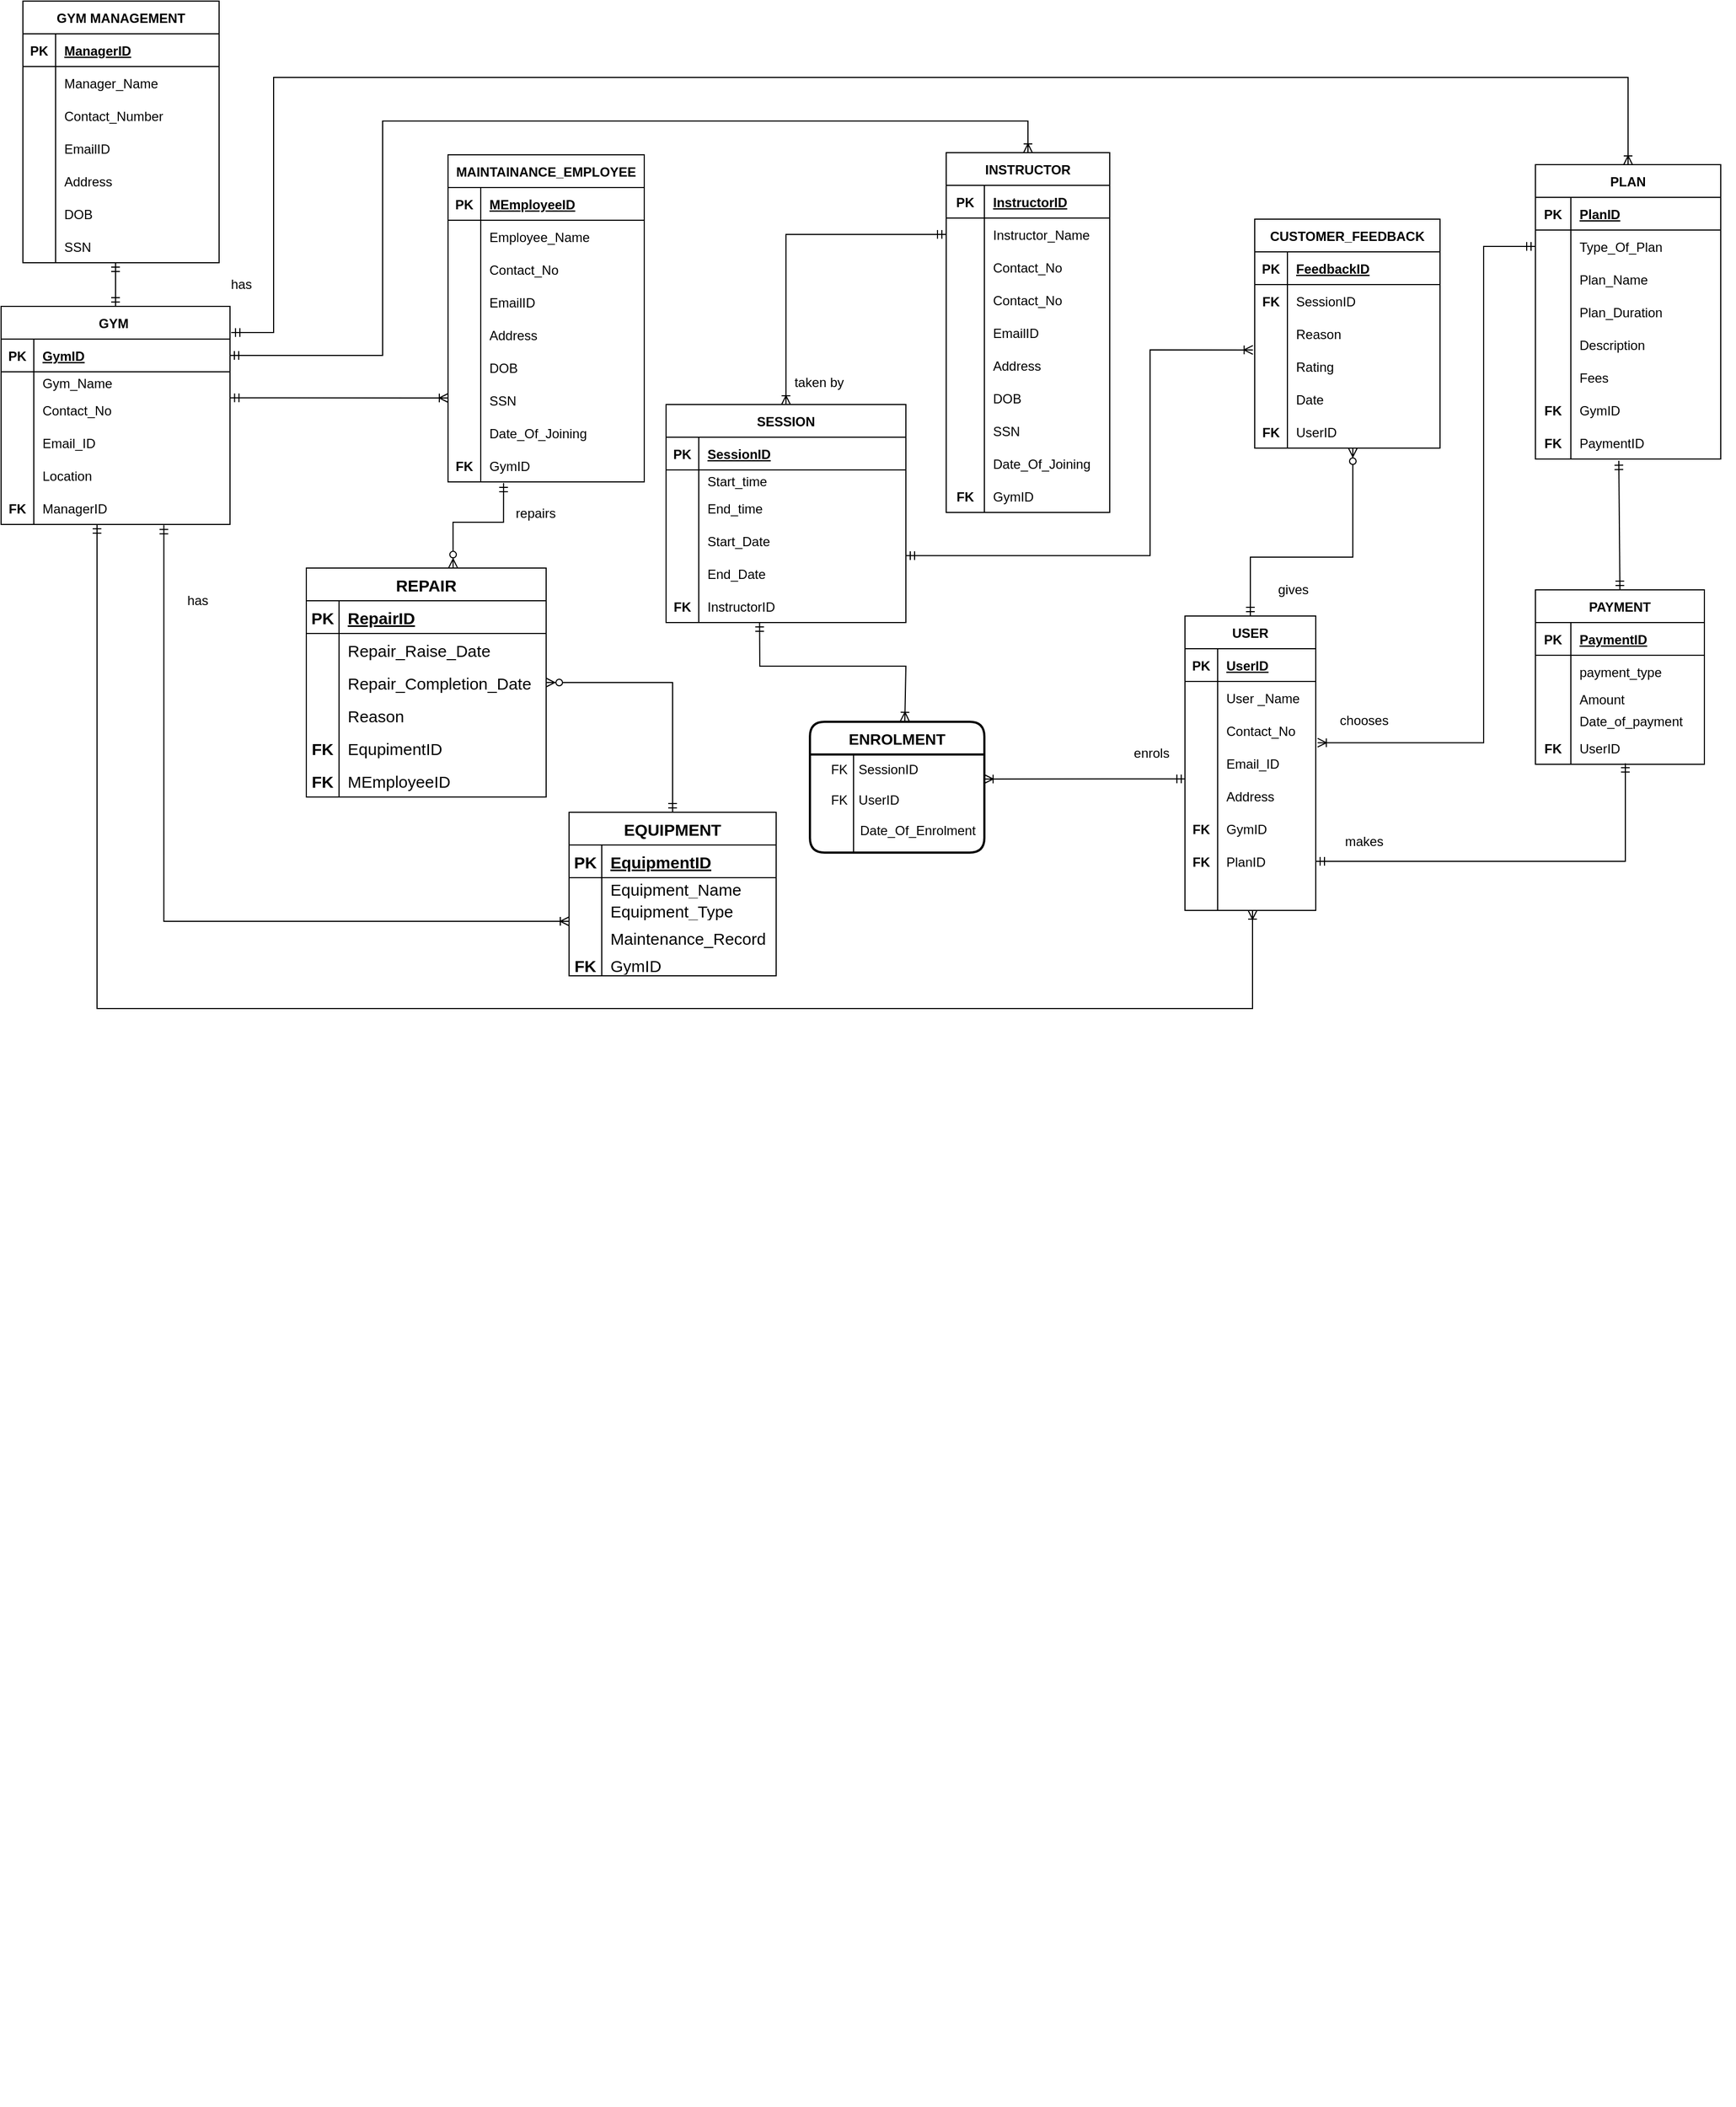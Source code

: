 <mxfile version="17.1.2" type="github">
  <diagram id="Zf10Iz8SibZ3wQ2_2NVc" name="Page-1">
    <mxGraphModel dx="3949" dy="2323" grid="1" gridSize="10" guides="1" tooltips="1" connect="1" arrows="1" fold="1" page="1" pageScale="1" pageWidth="850" pageHeight="1100" math="0" shadow="0">
      <root>
        <mxCell id="0" />
        <mxCell id="1" parent="0" />
        <mxCell id="6uBZzfEqjjDZe2HTgL8m-6" value="GYM " style="shape=table;startSize=30;container=1;collapsible=1;childLayout=tableLayout;fixedRows=1;rowLines=0;fontStyle=1;align=center;resizeLast=1;" parent="1" vertex="1">
          <mxGeometry x="-1630" y="-350" width="210" height="200" as="geometry" />
        </mxCell>
        <mxCell id="6uBZzfEqjjDZe2HTgL8m-7" value="" style="shape=tableRow;horizontal=0;startSize=0;swimlaneHead=0;swimlaneBody=0;fillColor=none;collapsible=0;dropTarget=0;points=[[0,0.5],[1,0.5]];portConstraint=eastwest;top=0;left=0;right=0;bottom=1;" parent="6uBZzfEqjjDZe2HTgL8m-6" vertex="1">
          <mxGeometry y="30" width="210" height="30" as="geometry" />
        </mxCell>
        <mxCell id="6uBZzfEqjjDZe2HTgL8m-8" value="PK" style="shape=partialRectangle;connectable=0;fillColor=none;top=0;left=0;bottom=0;right=0;fontStyle=1;overflow=hidden;" parent="6uBZzfEqjjDZe2HTgL8m-7" vertex="1">
          <mxGeometry width="30" height="30" as="geometry">
            <mxRectangle width="30" height="30" as="alternateBounds" />
          </mxGeometry>
        </mxCell>
        <mxCell id="6uBZzfEqjjDZe2HTgL8m-9" value="GymID" style="shape=partialRectangle;connectable=0;fillColor=none;top=0;left=0;bottom=0;right=0;align=left;spacingLeft=6;fontStyle=5;overflow=hidden;" parent="6uBZzfEqjjDZe2HTgL8m-7" vertex="1">
          <mxGeometry x="30" width="180" height="30" as="geometry">
            <mxRectangle width="180" height="30" as="alternateBounds" />
          </mxGeometry>
        </mxCell>
        <mxCell id="6uBZzfEqjjDZe2HTgL8m-10" value="" style="shape=tableRow;horizontal=0;startSize=0;swimlaneHead=0;swimlaneBody=0;fillColor=none;collapsible=0;dropTarget=0;points=[[0,0.5],[1,0.5]];portConstraint=eastwest;top=0;left=0;right=0;bottom=0;" parent="6uBZzfEqjjDZe2HTgL8m-6" vertex="1">
          <mxGeometry y="60" width="210" height="20" as="geometry" />
        </mxCell>
        <mxCell id="6uBZzfEqjjDZe2HTgL8m-11" value="" style="shape=partialRectangle;connectable=0;fillColor=none;top=0;left=0;bottom=0;right=0;editable=1;overflow=hidden;" parent="6uBZzfEqjjDZe2HTgL8m-10" vertex="1">
          <mxGeometry width="30" height="20" as="geometry">
            <mxRectangle width="30" height="20" as="alternateBounds" />
          </mxGeometry>
        </mxCell>
        <mxCell id="6uBZzfEqjjDZe2HTgL8m-12" value="Gym_Name" style="shape=partialRectangle;connectable=0;fillColor=none;top=0;left=0;bottom=0;right=0;align=left;spacingLeft=6;overflow=hidden;" parent="6uBZzfEqjjDZe2HTgL8m-10" vertex="1">
          <mxGeometry x="30" width="180" height="20" as="geometry">
            <mxRectangle width="180" height="20" as="alternateBounds" />
          </mxGeometry>
        </mxCell>
        <mxCell id="6uBZzfEqjjDZe2HTgL8m-13" value="" style="shape=tableRow;horizontal=0;startSize=0;swimlaneHead=0;swimlaneBody=0;fillColor=none;collapsible=0;dropTarget=0;points=[[0,0.5],[1,0.5]];portConstraint=eastwest;top=0;left=0;right=0;bottom=0;" parent="6uBZzfEqjjDZe2HTgL8m-6" vertex="1">
          <mxGeometry y="80" width="210" height="30" as="geometry" />
        </mxCell>
        <mxCell id="6uBZzfEqjjDZe2HTgL8m-14" value="" style="shape=partialRectangle;connectable=0;fillColor=none;top=0;left=0;bottom=0;right=0;editable=1;overflow=hidden;" parent="6uBZzfEqjjDZe2HTgL8m-13" vertex="1">
          <mxGeometry width="30" height="30" as="geometry">
            <mxRectangle width="30" height="30" as="alternateBounds" />
          </mxGeometry>
        </mxCell>
        <mxCell id="6uBZzfEqjjDZe2HTgL8m-15" value="Contact_No" style="shape=partialRectangle;connectable=0;fillColor=none;top=0;left=0;bottom=0;right=0;align=left;spacingLeft=6;overflow=hidden;" parent="6uBZzfEqjjDZe2HTgL8m-13" vertex="1">
          <mxGeometry x="30" width="180" height="30" as="geometry">
            <mxRectangle width="180" height="30" as="alternateBounds" />
          </mxGeometry>
        </mxCell>
        <mxCell id="6uBZzfEqjjDZe2HTgL8m-16" value="" style="shape=tableRow;horizontal=0;startSize=0;swimlaneHead=0;swimlaneBody=0;fillColor=none;collapsible=0;dropTarget=0;points=[[0,0.5],[1,0.5]];portConstraint=eastwest;top=0;left=0;right=0;bottom=0;" parent="6uBZzfEqjjDZe2HTgL8m-6" vertex="1">
          <mxGeometry y="110" width="210" height="30" as="geometry" />
        </mxCell>
        <mxCell id="6uBZzfEqjjDZe2HTgL8m-17" value="" style="shape=partialRectangle;connectable=0;fillColor=none;top=0;left=0;bottom=0;right=0;editable=1;overflow=hidden;" parent="6uBZzfEqjjDZe2HTgL8m-16" vertex="1">
          <mxGeometry width="30" height="30" as="geometry">
            <mxRectangle width="30" height="30" as="alternateBounds" />
          </mxGeometry>
        </mxCell>
        <mxCell id="6uBZzfEqjjDZe2HTgL8m-18" value="Email_ID" style="shape=partialRectangle;connectable=0;fillColor=none;top=0;left=0;bottom=0;right=0;align=left;spacingLeft=6;overflow=hidden;" parent="6uBZzfEqjjDZe2HTgL8m-16" vertex="1">
          <mxGeometry x="30" width="180" height="30" as="geometry">
            <mxRectangle width="180" height="30" as="alternateBounds" />
          </mxGeometry>
        </mxCell>
        <mxCell id="pguU0-tYZOL3se5_5-Ll-60" value="" style="shape=tableRow;horizontal=0;startSize=0;swimlaneHead=0;swimlaneBody=0;fillColor=none;collapsible=0;dropTarget=0;points=[[0,0.5],[1,0.5]];portConstraint=eastwest;top=0;left=0;right=0;bottom=0;" parent="6uBZzfEqjjDZe2HTgL8m-6" vertex="1">
          <mxGeometry y="140" width="210" height="30" as="geometry" />
        </mxCell>
        <mxCell id="pguU0-tYZOL3se5_5-Ll-61" value="" style="shape=partialRectangle;connectable=0;fillColor=none;top=0;left=0;bottom=0;right=0;editable=1;overflow=hidden;fontStyle=1" parent="pguU0-tYZOL3se5_5-Ll-60" vertex="1">
          <mxGeometry width="30" height="30" as="geometry">
            <mxRectangle width="30" height="30" as="alternateBounds" />
          </mxGeometry>
        </mxCell>
        <mxCell id="pguU0-tYZOL3se5_5-Ll-62" value="Location" style="shape=partialRectangle;connectable=0;fillColor=none;top=0;left=0;bottom=0;right=0;align=left;spacingLeft=6;overflow=hidden;" parent="pguU0-tYZOL3se5_5-Ll-60" vertex="1">
          <mxGeometry x="30" width="180" height="30" as="geometry">
            <mxRectangle width="180" height="30" as="alternateBounds" />
          </mxGeometry>
        </mxCell>
        <mxCell id="mBnUZVfvw4aKk16SNbBd-30" value="" style="shape=tableRow;horizontal=0;startSize=0;swimlaneHead=0;swimlaneBody=0;fillColor=none;collapsible=0;dropTarget=0;points=[[0,0.5],[1,0.5]];portConstraint=eastwest;top=0;left=0;right=0;bottom=0;" vertex="1" parent="6uBZzfEqjjDZe2HTgL8m-6">
          <mxGeometry y="170" width="210" height="30" as="geometry" />
        </mxCell>
        <mxCell id="mBnUZVfvw4aKk16SNbBd-31" value="FK" style="shape=partialRectangle;connectable=0;fillColor=none;top=0;left=0;bottom=0;right=0;editable=1;overflow=hidden;fontStyle=1" vertex="1" parent="mBnUZVfvw4aKk16SNbBd-30">
          <mxGeometry width="30" height="30" as="geometry">
            <mxRectangle width="30" height="30" as="alternateBounds" />
          </mxGeometry>
        </mxCell>
        <mxCell id="mBnUZVfvw4aKk16SNbBd-32" value="ManagerID" style="shape=partialRectangle;connectable=0;fillColor=none;top=0;left=0;bottom=0;right=0;align=left;spacingLeft=6;overflow=hidden;" vertex="1" parent="mBnUZVfvw4aKk16SNbBd-30">
          <mxGeometry x="30" width="180" height="30" as="geometry">
            <mxRectangle width="180" height="30" as="alternateBounds" />
          </mxGeometry>
        </mxCell>
        <mxCell id="6uBZzfEqjjDZe2HTgL8m-29" value="INSTRUCTOR" style="shape=table;startSize=30;container=1;collapsible=1;childLayout=tableLayout;fixedRows=1;rowLines=0;fontStyle=1;align=center;resizeLast=1;" parent="1" vertex="1">
          <mxGeometry x="-763" y="-491" width="150" height="330" as="geometry" />
        </mxCell>
        <mxCell id="6uBZzfEqjjDZe2HTgL8m-30" value="" style="shape=tableRow;horizontal=0;startSize=0;swimlaneHead=0;swimlaneBody=0;fillColor=none;collapsible=0;dropTarget=0;points=[[0,0.5],[1,0.5]];portConstraint=eastwest;top=0;left=0;right=0;bottom=1;" parent="6uBZzfEqjjDZe2HTgL8m-29" vertex="1">
          <mxGeometry y="30" width="150" height="30" as="geometry" />
        </mxCell>
        <mxCell id="6uBZzfEqjjDZe2HTgL8m-31" value="PK" style="shape=partialRectangle;connectable=0;fillColor=none;top=0;left=0;bottom=0;right=0;fontStyle=1;overflow=hidden;" parent="6uBZzfEqjjDZe2HTgL8m-30" vertex="1">
          <mxGeometry width="35" height="30" as="geometry">
            <mxRectangle width="35" height="30" as="alternateBounds" />
          </mxGeometry>
        </mxCell>
        <mxCell id="6uBZzfEqjjDZe2HTgL8m-32" value="InstructorID" style="shape=partialRectangle;connectable=0;fillColor=none;top=0;left=0;bottom=0;right=0;align=left;spacingLeft=6;fontStyle=5;overflow=hidden;" parent="6uBZzfEqjjDZe2HTgL8m-30" vertex="1">
          <mxGeometry x="35" width="115" height="30" as="geometry">
            <mxRectangle width="115" height="30" as="alternateBounds" />
          </mxGeometry>
        </mxCell>
        <mxCell id="6uBZzfEqjjDZe2HTgL8m-42" value="" style="shape=tableRow;horizontal=0;startSize=0;swimlaneHead=0;swimlaneBody=0;fillColor=none;collapsible=0;dropTarget=0;points=[[0,0.5],[1,0.5]];portConstraint=eastwest;top=0;left=0;right=0;bottom=0;" parent="6uBZzfEqjjDZe2HTgL8m-29" vertex="1">
          <mxGeometry y="60" width="150" height="30" as="geometry" />
        </mxCell>
        <mxCell id="6uBZzfEqjjDZe2HTgL8m-43" value="" style="shape=partialRectangle;connectable=0;fillColor=none;top=0;left=0;bottom=0;right=0;editable=1;overflow=hidden;fontStyle=1" parent="6uBZzfEqjjDZe2HTgL8m-42" vertex="1">
          <mxGeometry width="35" height="30" as="geometry">
            <mxRectangle width="35" height="30" as="alternateBounds" />
          </mxGeometry>
        </mxCell>
        <mxCell id="6uBZzfEqjjDZe2HTgL8m-44" value="Instructor_Name" style="shape=partialRectangle;connectable=0;fillColor=none;top=0;left=0;bottom=0;right=0;align=left;spacingLeft=6;overflow=hidden;" parent="6uBZzfEqjjDZe2HTgL8m-42" vertex="1">
          <mxGeometry x="35" width="115" height="30" as="geometry">
            <mxRectangle width="115" height="30" as="alternateBounds" />
          </mxGeometry>
        </mxCell>
        <mxCell id="c420p4miSQNrKXabOM9R-116" value="" style="shape=tableRow;horizontal=0;startSize=0;swimlaneHead=0;swimlaneBody=0;fillColor=none;collapsible=0;dropTarget=0;points=[[0,0.5],[1,0.5]];portConstraint=eastwest;top=0;left=0;right=0;bottom=0;" parent="6uBZzfEqjjDZe2HTgL8m-29" vertex="1">
          <mxGeometry y="90" width="150" height="30" as="geometry" />
        </mxCell>
        <mxCell id="c420p4miSQNrKXabOM9R-117" value="" style="shape=partialRectangle;connectable=0;fillColor=none;top=0;left=0;bottom=0;right=0;editable=1;overflow=hidden;fontStyle=1" parent="c420p4miSQNrKXabOM9R-116" vertex="1">
          <mxGeometry width="35" height="30" as="geometry">
            <mxRectangle width="35" height="30" as="alternateBounds" />
          </mxGeometry>
        </mxCell>
        <mxCell id="c420p4miSQNrKXabOM9R-118" value="Contact_No" style="shape=partialRectangle;connectable=0;fillColor=none;top=0;left=0;bottom=0;right=0;align=left;spacingLeft=6;overflow=hidden;" parent="c420p4miSQNrKXabOM9R-116" vertex="1">
          <mxGeometry x="35" width="115" height="30" as="geometry">
            <mxRectangle width="115" height="30" as="alternateBounds" />
          </mxGeometry>
        </mxCell>
        <mxCell id="c420p4miSQNrKXabOM9R-89" value="" style="shape=tableRow;horizontal=0;startSize=0;swimlaneHead=0;swimlaneBody=0;fillColor=none;collapsible=0;dropTarget=0;points=[[0,0.5],[1,0.5]];portConstraint=eastwest;top=0;left=0;right=0;bottom=0;" parent="6uBZzfEqjjDZe2HTgL8m-29" vertex="1">
          <mxGeometry y="120" width="150" height="30" as="geometry" />
        </mxCell>
        <mxCell id="c420p4miSQNrKXabOM9R-90" value="" style="shape=partialRectangle;connectable=0;fillColor=none;top=0;left=0;bottom=0;right=0;editable=1;overflow=hidden;fontStyle=1" parent="c420p4miSQNrKXabOM9R-89" vertex="1">
          <mxGeometry width="35" height="30" as="geometry">
            <mxRectangle width="35" height="30" as="alternateBounds" />
          </mxGeometry>
        </mxCell>
        <mxCell id="c420p4miSQNrKXabOM9R-91" value="Contact_No" style="shape=partialRectangle;connectable=0;fillColor=none;top=0;left=0;bottom=0;right=0;align=left;spacingLeft=6;overflow=hidden;" parent="c420p4miSQNrKXabOM9R-89" vertex="1">
          <mxGeometry x="35" width="115" height="30" as="geometry">
            <mxRectangle width="115" height="30" as="alternateBounds" />
          </mxGeometry>
        </mxCell>
        <mxCell id="c420p4miSQNrKXabOM9R-92" value="" style="shape=tableRow;horizontal=0;startSize=0;swimlaneHead=0;swimlaneBody=0;fillColor=none;collapsible=0;dropTarget=0;points=[[0,0.5],[1,0.5]];portConstraint=eastwest;top=0;left=0;right=0;bottom=0;" parent="6uBZzfEqjjDZe2HTgL8m-29" vertex="1">
          <mxGeometry y="150" width="150" height="30" as="geometry" />
        </mxCell>
        <mxCell id="c420p4miSQNrKXabOM9R-93" value="" style="shape=partialRectangle;connectable=0;fillColor=none;top=0;left=0;bottom=0;right=0;editable=1;overflow=hidden;fontStyle=1" parent="c420p4miSQNrKXabOM9R-92" vertex="1">
          <mxGeometry width="35" height="30" as="geometry">
            <mxRectangle width="35" height="30" as="alternateBounds" />
          </mxGeometry>
        </mxCell>
        <mxCell id="c420p4miSQNrKXabOM9R-94" value="EmailID" style="shape=partialRectangle;connectable=0;fillColor=none;top=0;left=0;bottom=0;right=0;align=left;spacingLeft=6;overflow=hidden;" parent="c420p4miSQNrKXabOM9R-92" vertex="1">
          <mxGeometry x="35" width="115" height="30" as="geometry">
            <mxRectangle width="115" height="30" as="alternateBounds" />
          </mxGeometry>
        </mxCell>
        <mxCell id="c420p4miSQNrKXabOM9R-95" value="" style="shape=tableRow;horizontal=0;startSize=0;swimlaneHead=0;swimlaneBody=0;fillColor=none;collapsible=0;dropTarget=0;points=[[0,0.5],[1,0.5]];portConstraint=eastwest;top=0;left=0;right=0;bottom=0;" parent="6uBZzfEqjjDZe2HTgL8m-29" vertex="1">
          <mxGeometry y="180" width="150" height="30" as="geometry" />
        </mxCell>
        <mxCell id="c420p4miSQNrKXabOM9R-96" value="" style="shape=partialRectangle;connectable=0;fillColor=none;top=0;left=0;bottom=0;right=0;editable=1;overflow=hidden;fontStyle=1" parent="c420p4miSQNrKXabOM9R-95" vertex="1">
          <mxGeometry width="35" height="30" as="geometry">
            <mxRectangle width="35" height="30" as="alternateBounds" />
          </mxGeometry>
        </mxCell>
        <mxCell id="c420p4miSQNrKXabOM9R-97" value="Address" style="shape=partialRectangle;connectable=0;fillColor=none;top=0;left=0;bottom=0;right=0;align=left;spacingLeft=6;overflow=hidden;" parent="c420p4miSQNrKXabOM9R-95" vertex="1">
          <mxGeometry x="35" width="115" height="30" as="geometry">
            <mxRectangle width="115" height="30" as="alternateBounds" />
          </mxGeometry>
        </mxCell>
        <mxCell id="c420p4miSQNrKXabOM9R-98" value="" style="shape=tableRow;horizontal=0;startSize=0;swimlaneHead=0;swimlaneBody=0;fillColor=none;collapsible=0;dropTarget=0;points=[[0,0.5],[1,0.5]];portConstraint=eastwest;top=0;left=0;right=0;bottom=0;" parent="6uBZzfEqjjDZe2HTgL8m-29" vertex="1">
          <mxGeometry y="210" width="150" height="30" as="geometry" />
        </mxCell>
        <mxCell id="c420p4miSQNrKXabOM9R-99" value="" style="shape=partialRectangle;connectable=0;fillColor=none;top=0;left=0;bottom=0;right=0;editable=1;overflow=hidden;fontStyle=1" parent="c420p4miSQNrKXabOM9R-98" vertex="1">
          <mxGeometry width="35" height="30" as="geometry">
            <mxRectangle width="35" height="30" as="alternateBounds" />
          </mxGeometry>
        </mxCell>
        <mxCell id="c420p4miSQNrKXabOM9R-100" value="DOB" style="shape=partialRectangle;connectable=0;fillColor=none;top=0;left=0;bottom=0;right=0;align=left;spacingLeft=6;overflow=hidden;" parent="c420p4miSQNrKXabOM9R-98" vertex="1">
          <mxGeometry x="35" width="115" height="30" as="geometry">
            <mxRectangle width="115" height="30" as="alternateBounds" />
          </mxGeometry>
        </mxCell>
        <mxCell id="c420p4miSQNrKXabOM9R-101" value="" style="shape=tableRow;horizontal=0;startSize=0;swimlaneHead=0;swimlaneBody=0;fillColor=none;collapsible=0;dropTarget=0;points=[[0,0.5],[1,0.5]];portConstraint=eastwest;top=0;left=0;right=0;bottom=0;" parent="6uBZzfEqjjDZe2HTgL8m-29" vertex="1">
          <mxGeometry y="240" width="150" height="30" as="geometry" />
        </mxCell>
        <mxCell id="c420p4miSQNrKXabOM9R-102" value="" style="shape=partialRectangle;connectable=0;fillColor=none;top=0;left=0;bottom=0;right=0;editable=1;overflow=hidden;fontStyle=1" parent="c420p4miSQNrKXabOM9R-101" vertex="1">
          <mxGeometry width="35" height="30" as="geometry">
            <mxRectangle width="35" height="30" as="alternateBounds" />
          </mxGeometry>
        </mxCell>
        <mxCell id="c420p4miSQNrKXabOM9R-103" value="SSN" style="shape=partialRectangle;connectable=0;fillColor=none;top=0;left=0;bottom=0;right=0;align=left;spacingLeft=6;overflow=hidden;" parent="c420p4miSQNrKXabOM9R-101" vertex="1">
          <mxGeometry x="35" width="115" height="30" as="geometry">
            <mxRectangle width="115" height="30" as="alternateBounds" />
          </mxGeometry>
        </mxCell>
        <mxCell id="mBnUZVfvw4aKk16SNbBd-68" value="" style="shape=tableRow;horizontal=0;startSize=0;swimlaneHead=0;swimlaneBody=0;fillColor=none;collapsible=0;dropTarget=0;points=[[0,0.5],[1,0.5]];portConstraint=eastwest;top=0;left=0;right=0;bottom=0;" vertex="1" parent="6uBZzfEqjjDZe2HTgL8m-29">
          <mxGeometry y="270" width="150" height="30" as="geometry" />
        </mxCell>
        <mxCell id="mBnUZVfvw4aKk16SNbBd-69" value="" style="shape=partialRectangle;connectable=0;fillColor=none;top=0;left=0;bottom=0;right=0;editable=1;overflow=hidden;fontStyle=1" vertex="1" parent="mBnUZVfvw4aKk16SNbBd-68">
          <mxGeometry width="35" height="30" as="geometry">
            <mxRectangle width="35" height="30" as="alternateBounds" />
          </mxGeometry>
        </mxCell>
        <mxCell id="mBnUZVfvw4aKk16SNbBd-70" value="Date_Of_Joining" style="shape=partialRectangle;connectable=0;fillColor=none;top=0;left=0;bottom=0;right=0;align=left;spacingLeft=6;overflow=hidden;" vertex="1" parent="mBnUZVfvw4aKk16SNbBd-68">
          <mxGeometry x="35" width="115" height="30" as="geometry">
            <mxRectangle width="115" height="30" as="alternateBounds" />
          </mxGeometry>
        </mxCell>
        <mxCell id="mBnUZVfvw4aKk16SNbBd-80" value="" style="shape=tableRow;horizontal=0;startSize=0;swimlaneHead=0;swimlaneBody=0;fillColor=none;collapsible=0;dropTarget=0;points=[[0,0.5],[1,0.5]];portConstraint=eastwest;top=0;left=0;right=0;bottom=0;" vertex="1" parent="6uBZzfEqjjDZe2HTgL8m-29">
          <mxGeometry y="300" width="150" height="30" as="geometry" />
        </mxCell>
        <mxCell id="mBnUZVfvw4aKk16SNbBd-81" value="FK" style="shape=partialRectangle;connectable=0;fillColor=none;top=0;left=0;bottom=0;right=0;editable=1;overflow=hidden;fontStyle=1" vertex="1" parent="mBnUZVfvw4aKk16SNbBd-80">
          <mxGeometry width="35" height="30" as="geometry">
            <mxRectangle width="35" height="30" as="alternateBounds" />
          </mxGeometry>
        </mxCell>
        <mxCell id="mBnUZVfvw4aKk16SNbBd-82" value="GymID" style="shape=partialRectangle;connectable=0;fillColor=none;top=0;left=0;bottom=0;right=0;align=left;spacingLeft=6;overflow=hidden;" vertex="1" parent="mBnUZVfvw4aKk16SNbBd-80">
          <mxGeometry x="35" width="115" height="30" as="geometry">
            <mxRectangle width="115" height="30" as="alternateBounds" />
          </mxGeometry>
        </mxCell>
        <mxCell id="wxXooJNbO1-Rk45IWMcj-2" value="SESSION" style="shape=table;startSize=30;container=1;collapsible=1;childLayout=tableLayout;fixedRows=1;rowLines=0;fontStyle=1;align=center;resizeLast=1;" parent="1" vertex="1">
          <mxGeometry x="-1020" y="-260" width="220" height="200" as="geometry" />
        </mxCell>
        <mxCell id="wxXooJNbO1-Rk45IWMcj-3" value="" style="shape=tableRow;horizontal=0;startSize=0;swimlaneHead=0;swimlaneBody=0;fillColor=none;collapsible=0;dropTarget=0;points=[[0,0.5],[1,0.5]];portConstraint=eastwest;top=0;left=0;right=0;bottom=1;" parent="wxXooJNbO1-Rk45IWMcj-2" vertex="1">
          <mxGeometry y="30" width="220" height="30" as="geometry" />
        </mxCell>
        <mxCell id="wxXooJNbO1-Rk45IWMcj-4" value="PK" style="shape=partialRectangle;connectable=0;fillColor=none;top=0;left=0;bottom=0;right=0;fontStyle=1;overflow=hidden;" parent="wxXooJNbO1-Rk45IWMcj-3" vertex="1">
          <mxGeometry width="30" height="30" as="geometry">
            <mxRectangle width="30" height="30" as="alternateBounds" />
          </mxGeometry>
        </mxCell>
        <mxCell id="wxXooJNbO1-Rk45IWMcj-5" value="SessionID" style="shape=partialRectangle;connectable=0;fillColor=none;top=0;left=0;bottom=0;right=0;align=left;spacingLeft=6;fontStyle=5;overflow=hidden;" parent="wxXooJNbO1-Rk45IWMcj-3" vertex="1">
          <mxGeometry x="30" width="190" height="30" as="geometry">
            <mxRectangle width="190" height="30" as="alternateBounds" />
          </mxGeometry>
        </mxCell>
        <mxCell id="wxXooJNbO1-Rk45IWMcj-6" value="" style="shape=tableRow;horizontal=0;startSize=0;swimlaneHead=0;swimlaneBody=0;fillColor=none;collapsible=0;dropTarget=0;points=[[0,0.5],[1,0.5]];portConstraint=eastwest;top=0;left=0;right=0;bottom=0;" parent="wxXooJNbO1-Rk45IWMcj-2" vertex="1">
          <mxGeometry y="60" width="220" height="20" as="geometry" />
        </mxCell>
        <mxCell id="wxXooJNbO1-Rk45IWMcj-7" value="" style="shape=partialRectangle;connectable=0;fillColor=none;top=0;left=0;bottom=0;right=0;editable=1;overflow=hidden;" parent="wxXooJNbO1-Rk45IWMcj-6" vertex="1">
          <mxGeometry width="30" height="20" as="geometry">
            <mxRectangle width="30" height="20" as="alternateBounds" />
          </mxGeometry>
        </mxCell>
        <mxCell id="wxXooJNbO1-Rk45IWMcj-8" value="Start_time" style="shape=partialRectangle;connectable=0;fillColor=none;top=0;left=0;bottom=0;right=0;align=left;spacingLeft=6;overflow=hidden;" parent="wxXooJNbO1-Rk45IWMcj-6" vertex="1">
          <mxGeometry x="30" width="190" height="20" as="geometry">
            <mxRectangle width="190" height="20" as="alternateBounds" />
          </mxGeometry>
        </mxCell>
        <mxCell id="wxXooJNbO1-Rk45IWMcj-9" value="" style="shape=tableRow;horizontal=0;startSize=0;swimlaneHead=0;swimlaneBody=0;fillColor=none;collapsible=0;dropTarget=0;points=[[0,0.5],[1,0.5]];portConstraint=eastwest;top=0;left=0;right=0;bottom=0;" parent="wxXooJNbO1-Rk45IWMcj-2" vertex="1">
          <mxGeometry y="80" width="220" height="30" as="geometry" />
        </mxCell>
        <mxCell id="wxXooJNbO1-Rk45IWMcj-10" value="" style="shape=partialRectangle;connectable=0;fillColor=none;top=0;left=0;bottom=0;right=0;editable=1;overflow=hidden;" parent="wxXooJNbO1-Rk45IWMcj-9" vertex="1">
          <mxGeometry width="30" height="30" as="geometry">
            <mxRectangle width="30" height="30" as="alternateBounds" />
          </mxGeometry>
        </mxCell>
        <mxCell id="wxXooJNbO1-Rk45IWMcj-11" value="End_time" style="shape=partialRectangle;connectable=0;fillColor=none;top=0;left=0;bottom=0;right=0;align=left;spacingLeft=6;overflow=hidden;" parent="wxXooJNbO1-Rk45IWMcj-9" vertex="1">
          <mxGeometry x="30" width="190" height="30" as="geometry">
            <mxRectangle width="190" height="30" as="alternateBounds" />
          </mxGeometry>
        </mxCell>
        <mxCell id="mBnUZVfvw4aKk16SNbBd-71" value="" style="shape=tableRow;horizontal=0;startSize=0;swimlaneHead=0;swimlaneBody=0;fillColor=none;collapsible=0;dropTarget=0;points=[[0,0.5],[1,0.5]];portConstraint=eastwest;top=0;left=0;right=0;bottom=0;" vertex="1" parent="wxXooJNbO1-Rk45IWMcj-2">
          <mxGeometry y="110" width="220" height="30" as="geometry" />
        </mxCell>
        <mxCell id="mBnUZVfvw4aKk16SNbBd-72" value="" style="shape=partialRectangle;connectable=0;fillColor=none;top=0;left=0;bottom=0;right=0;editable=1;overflow=hidden;" vertex="1" parent="mBnUZVfvw4aKk16SNbBd-71">
          <mxGeometry width="30" height="30" as="geometry">
            <mxRectangle width="30" height="30" as="alternateBounds" />
          </mxGeometry>
        </mxCell>
        <mxCell id="mBnUZVfvw4aKk16SNbBd-73" value="Start_Date" style="shape=partialRectangle;connectable=0;fillColor=none;top=0;left=0;bottom=0;right=0;align=left;spacingLeft=6;overflow=hidden;" vertex="1" parent="mBnUZVfvw4aKk16SNbBd-71">
          <mxGeometry x="30" width="190" height="30" as="geometry">
            <mxRectangle width="190" height="30" as="alternateBounds" />
          </mxGeometry>
        </mxCell>
        <mxCell id="mBnUZVfvw4aKk16SNbBd-74" value="" style="shape=tableRow;horizontal=0;startSize=0;swimlaneHead=0;swimlaneBody=0;fillColor=none;collapsible=0;dropTarget=0;points=[[0,0.5],[1,0.5]];portConstraint=eastwest;top=0;left=0;right=0;bottom=0;" vertex="1" parent="wxXooJNbO1-Rk45IWMcj-2">
          <mxGeometry y="140" width="220" height="30" as="geometry" />
        </mxCell>
        <mxCell id="mBnUZVfvw4aKk16SNbBd-75" value="" style="shape=partialRectangle;connectable=0;fillColor=none;top=0;left=0;bottom=0;right=0;editable=1;overflow=hidden;" vertex="1" parent="mBnUZVfvw4aKk16SNbBd-74">
          <mxGeometry width="30" height="30" as="geometry">
            <mxRectangle width="30" height="30" as="alternateBounds" />
          </mxGeometry>
        </mxCell>
        <mxCell id="mBnUZVfvw4aKk16SNbBd-76" value="End_Date" style="shape=partialRectangle;connectable=0;fillColor=none;top=0;left=0;bottom=0;right=0;align=left;spacingLeft=6;overflow=hidden;" vertex="1" parent="mBnUZVfvw4aKk16SNbBd-74">
          <mxGeometry x="30" width="190" height="30" as="geometry">
            <mxRectangle width="190" height="30" as="alternateBounds" />
          </mxGeometry>
        </mxCell>
        <mxCell id="mrwQlL8cK9GsOPpdSVZ2-3" value="" style="shape=tableRow;horizontal=0;startSize=0;swimlaneHead=0;swimlaneBody=0;fillColor=none;collapsible=0;dropTarget=0;points=[[0,0.5],[1,0.5]];portConstraint=eastwest;top=0;left=0;right=0;bottom=0;" parent="wxXooJNbO1-Rk45IWMcj-2" vertex="1">
          <mxGeometry y="170" width="220" height="30" as="geometry" />
        </mxCell>
        <mxCell id="mrwQlL8cK9GsOPpdSVZ2-4" value="FK" style="shape=partialRectangle;connectable=0;fillColor=none;top=0;left=0;bottom=0;right=0;editable=1;overflow=hidden;fontStyle=1" parent="mrwQlL8cK9GsOPpdSVZ2-3" vertex="1">
          <mxGeometry width="30" height="30" as="geometry">
            <mxRectangle width="30" height="30" as="alternateBounds" />
          </mxGeometry>
        </mxCell>
        <mxCell id="mrwQlL8cK9GsOPpdSVZ2-5" value="InstructorID" style="shape=partialRectangle;connectable=0;fillColor=none;top=0;left=0;bottom=0;right=0;align=left;spacingLeft=6;overflow=hidden;" parent="mrwQlL8cK9GsOPpdSVZ2-3" vertex="1">
          <mxGeometry x="30" width="190" height="30" as="geometry">
            <mxRectangle width="190" height="30" as="alternateBounds" />
          </mxGeometry>
        </mxCell>
        <mxCell id="Z3d5om8pBm1unla3hd4t-17" value="USER" style="shape=table;startSize=30;container=1;collapsible=1;childLayout=tableLayout;fixedRows=1;rowLines=0;fontStyle=1;align=center;resizeLast=1;" parent="1" vertex="1">
          <mxGeometry x="-544" y="-66" width="120" height="270" as="geometry" />
        </mxCell>
        <mxCell id="Z3d5om8pBm1unla3hd4t-18" value="" style="shape=tableRow;horizontal=0;startSize=0;swimlaneHead=0;swimlaneBody=0;fillColor=none;collapsible=0;dropTarget=0;points=[[0,0.5],[1,0.5]];portConstraint=eastwest;top=0;left=0;right=0;bottom=1;" parent="Z3d5om8pBm1unla3hd4t-17" vertex="1">
          <mxGeometry y="30" width="120" height="30" as="geometry" />
        </mxCell>
        <mxCell id="Z3d5om8pBm1unla3hd4t-19" value="PK" style="shape=partialRectangle;connectable=0;fillColor=none;top=0;left=0;bottom=0;right=0;fontStyle=1;overflow=hidden;" parent="Z3d5om8pBm1unla3hd4t-18" vertex="1">
          <mxGeometry width="30" height="30" as="geometry">
            <mxRectangle width="30" height="30" as="alternateBounds" />
          </mxGeometry>
        </mxCell>
        <mxCell id="Z3d5om8pBm1unla3hd4t-20" value="UserID" style="shape=partialRectangle;connectable=0;fillColor=none;top=0;left=0;bottom=0;right=0;align=left;spacingLeft=6;fontStyle=5;overflow=hidden;" parent="Z3d5om8pBm1unla3hd4t-18" vertex="1">
          <mxGeometry x="30" width="90" height="30" as="geometry">
            <mxRectangle width="90" height="30" as="alternateBounds" />
          </mxGeometry>
        </mxCell>
        <mxCell id="Z3d5om8pBm1unla3hd4t-21" value="" style="shape=tableRow;horizontal=0;startSize=0;swimlaneHead=0;swimlaneBody=0;fillColor=none;collapsible=0;dropTarget=0;points=[[0,0.5],[1,0.5]];portConstraint=eastwest;top=0;left=0;right=0;bottom=0;" parent="Z3d5om8pBm1unla3hd4t-17" vertex="1">
          <mxGeometry y="60" width="120" height="30" as="geometry" />
        </mxCell>
        <mxCell id="Z3d5om8pBm1unla3hd4t-22" value="" style="shape=partialRectangle;connectable=0;fillColor=none;top=0;left=0;bottom=0;right=0;editable=1;overflow=hidden;" parent="Z3d5om8pBm1unla3hd4t-21" vertex="1">
          <mxGeometry width="30" height="30" as="geometry">
            <mxRectangle width="30" height="30" as="alternateBounds" />
          </mxGeometry>
        </mxCell>
        <mxCell id="Z3d5om8pBm1unla3hd4t-23" value="User _Name" style="shape=partialRectangle;connectable=0;fillColor=none;top=0;left=0;bottom=0;right=0;align=left;spacingLeft=6;overflow=hidden;" parent="Z3d5om8pBm1unla3hd4t-21" vertex="1">
          <mxGeometry x="30" width="90" height="30" as="geometry">
            <mxRectangle width="90" height="30" as="alternateBounds" />
          </mxGeometry>
        </mxCell>
        <mxCell id="Z3d5om8pBm1unla3hd4t-24" value="" style="shape=tableRow;horizontal=0;startSize=0;swimlaneHead=0;swimlaneBody=0;fillColor=none;collapsible=0;dropTarget=0;points=[[0,0.5],[1,0.5]];portConstraint=eastwest;top=0;left=0;right=0;bottom=0;" parent="Z3d5om8pBm1unla3hd4t-17" vertex="1">
          <mxGeometry y="90" width="120" height="30" as="geometry" />
        </mxCell>
        <mxCell id="Z3d5om8pBm1unla3hd4t-25" value="" style="shape=partialRectangle;connectable=0;fillColor=none;top=0;left=0;bottom=0;right=0;editable=1;overflow=hidden;" parent="Z3d5om8pBm1unla3hd4t-24" vertex="1">
          <mxGeometry width="30" height="30" as="geometry">
            <mxRectangle width="30" height="30" as="alternateBounds" />
          </mxGeometry>
        </mxCell>
        <mxCell id="Z3d5om8pBm1unla3hd4t-26" value="Contact_No" style="shape=partialRectangle;connectable=0;fillColor=none;top=0;left=0;bottom=0;right=0;align=left;spacingLeft=6;overflow=hidden;" parent="Z3d5om8pBm1unla3hd4t-24" vertex="1">
          <mxGeometry x="30" width="90" height="30" as="geometry">
            <mxRectangle width="90" height="30" as="alternateBounds" />
          </mxGeometry>
        </mxCell>
        <mxCell id="Z3d5om8pBm1unla3hd4t-27" value="" style="shape=tableRow;horizontal=0;startSize=0;swimlaneHead=0;swimlaneBody=0;fillColor=none;collapsible=0;dropTarget=0;points=[[0,0.5],[1,0.5]];portConstraint=eastwest;top=0;left=0;right=0;bottom=0;" parent="Z3d5om8pBm1unla3hd4t-17" vertex="1">
          <mxGeometry y="120" width="120" height="30" as="geometry" />
        </mxCell>
        <mxCell id="Z3d5om8pBm1unla3hd4t-28" value="" style="shape=partialRectangle;connectable=0;fillColor=none;top=0;left=0;bottom=0;right=0;editable=1;overflow=hidden;" parent="Z3d5om8pBm1unla3hd4t-27" vertex="1">
          <mxGeometry width="30" height="30" as="geometry">
            <mxRectangle width="30" height="30" as="alternateBounds" />
          </mxGeometry>
        </mxCell>
        <mxCell id="Z3d5om8pBm1unla3hd4t-29" value="Email_ID" style="shape=partialRectangle;connectable=0;fillColor=none;top=0;left=0;bottom=0;right=0;align=left;spacingLeft=6;overflow=hidden;" parent="Z3d5om8pBm1unla3hd4t-27" vertex="1">
          <mxGeometry x="30" width="90" height="30" as="geometry">
            <mxRectangle width="90" height="30" as="alternateBounds" />
          </mxGeometry>
        </mxCell>
        <mxCell id="Z3d5om8pBm1unla3hd4t-30" value="" style="shape=tableRow;horizontal=0;startSize=0;swimlaneHead=0;swimlaneBody=0;fillColor=none;collapsible=0;dropTarget=0;points=[[0,0.5],[1,0.5]];portConstraint=eastwest;top=0;left=0;right=0;bottom=0;" parent="Z3d5om8pBm1unla3hd4t-17" vertex="1">
          <mxGeometry y="150" width="120" height="30" as="geometry" />
        </mxCell>
        <mxCell id="Z3d5om8pBm1unla3hd4t-31" value="" style="shape=partialRectangle;connectable=0;fillColor=none;top=0;left=0;bottom=0;right=0;editable=1;overflow=hidden;fontStyle=1" parent="Z3d5om8pBm1unla3hd4t-30" vertex="1">
          <mxGeometry width="30" height="30" as="geometry">
            <mxRectangle width="30" height="30" as="alternateBounds" />
          </mxGeometry>
        </mxCell>
        <mxCell id="Z3d5om8pBm1unla3hd4t-32" value="Address" style="shape=partialRectangle;connectable=0;fillColor=none;top=0;left=0;bottom=0;right=0;align=left;spacingLeft=6;overflow=hidden;" parent="Z3d5om8pBm1unla3hd4t-30" vertex="1">
          <mxGeometry x="30" width="90" height="30" as="geometry">
            <mxRectangle width="90" height="30" as="alternateBounds" />
          </mxGeometry>
        </mxCell>
        <mxCell id="Z3d5om8pBm1unla3hd4t-33" value="" style="shape=tableRow;horizontal=0;startSize=0;swimlaneHead=0;swimlaneBody=0;fillColor=none;collapsible=0;dropTarget=0;points=[[0,0.5],[1,0.5]];portConstraint=eastwest;top=0;left=0;right=0;bottom=0;" parent="Z3d5om8pBm1unla3hd4t-17" vertex="1">
          <mxGeometry y="180" width="120" height="30" as="geometry" />
        </mxCell>
        <mxCell id="Z3d5om8pBm1unla3hd4t-34" value="FK" style="shape=partialRectangle;connectable=0;fillColor=none;top=0;left=0;bottom=0;right=0;editable=1;overflow=hidden;fontStyle=1" parent="Z3d5om8pBm1unla3hd4t-33" vertex="1">
          <mxGeometry width="30" height="30" as="geometry">
            <mxRectangle width="30" height="30" as="alternateBounds" />
          </mxGeometry>
        </mxCell>
        <mxCell id="Z3d5om8pBm1unla3hd4t-35" value="GymID" style="shape=partialRectangle;connectable=0;fillColor=none;top=0;left=0;bottom=0;right=0;align=left;spacingLeft=6;overflow=hidden;" parent="Z3d5om8pBm1unla3hd4t-33" vertex="1">
          <mxGeometry x="30" width="90" height="30" as="geometry">
            <mxRectangle width="90" height="30" as="alternateBounds" />
          </mxGeometry>
        </mxCell>
        <mxCell id="mBnUZVfvw4aKk16SNbBd-17" value="" style="shape=tableRow;horizontal=0;startSize=0;swimlaneHead=0;swimlaneBody=0;fillColor=none;collapsible=0;dropTarget=0;points=[[0,0.5],[1,0.5]];portConstraint=eastwest;top=0;left=0;right=0;bottom=0;" vertex="1" parent="Z3d5om8pBm1unla3hd4t-17">
          <mxGeometry y="210" width="120" height="30" as="geometry" />
        </mxCell>
        <mxCell id="mBnUZVfvw4aKk16SNbBd-18" value="FK" style="shape=partialRectangle;connectable=0;fillColor=none;top=0;left=0;bottom=0;right=0;editable=1;overflow=hidden;fontStyle=1" vertex="1" parent="mBnUZVfvw4aKk16SNbBd-17">
          <mxGeometry width="30" height="30" as="geometry">
            <mxRectangle width="30" height="30" as="alternateBounds" />
          </mxGeometry>
        </mxCell>
        <mxCell id="mBnUZVfvw4aKk16SNbBd-19" value="PlanID" style="shape=partialRectangle;connectable=0;fillColor=none;top=0;left=0;bottom=0;right=0;align=left;spacingLeft=6;overflow=hidden;" vertex="1" parent="mBnUZVfvw4aKk16SNbBd-17">
          <mxGeometry x="30" width="90" height="30" as="geometry">
            <mxRectangle width="90" height="30" as="alternateBounds" />
          </mxGeometry>
        </mxCell>
        <mxCell id="pguU0-tYZOL3se5_5-Ll-66" value="" style="shape=tableRow;horizontal=0;startSize=0;swimlaneHead=0;swimlaneBody=0;fillColor=none;collapsible=0;dropTarget=0;points=[[0,0.5],[1,0.5]];portConstraint=eastwest;top=0;left=0;right=0;bottom=0;" parent="Z3d5om8pBm1unla3hd4t-17" vertex="1">
          <mxGeometry y="240" width="120" height="30" as="geometry" />
        </mxCell>
        <mxCell id="pguU0-tYZOL3se5_5-Ll-67" value="" style="shape=partialRectangle;connectable=0;fillColor=none;top=0;left=0;bottom=0;right=0;editable=1;overflow=hidden;fontStyle=1" parent="pguU0-tYZOL3se5_5-Ll-66" vertex="1">
          <mxGeometry width="30" height="30" as="geometry">
            <mxRectangle width="30" height="30" as="alternateBounds" />
          </mxGeometry>
        </mxCell>
        <mxCell id="pguU0-tYZOL3se5_5-Ll-68" value="" style="shape=partialRectangle;connectable=0;fillColor=none;top=0;left=0;bottom=0;right=0;align=left;spacingLeft=6;overflow=hidden;" parent="pguU0-tYZOL3se5_5-Ll-66" vertex="1">
          <mxGeometry x="30" width="90" height="30" as="geometry">
            <mxRectangle width="90" height="30" as="alternateBounds" />
          </mxGeometry>
        </mxCell>
        <mxCell id="Z3d5om8pBm1unla3hd4t-36" value="PAYMENT" style="shape=table;startSize=30;container=1;collapsible=1;childLayout=tableLayout;fixedRows=1;rowLines=0;fontStyle=1;align=center;resizeLast=1;" parent="1" vertex="1">
          <mxGeometry x="-222.5" y="-90" width="155" height="160" as="geometry" />
        </mxCell>
        <mxCell id="Z3d5om8pBm1unla3hd4t-37" value="" style="shape=tableRow;horizontal=0;startSize=0;swimlaneHead=0;swimlaneBody=0;fillColor=none;collapsible=0;dropTarget=0;points=[[0,0.5],[1,0.5]];portConstraint=eastwest;top=0;left=0;right=0;bottom=1;" parent="Z3d5om8pBm1unla3hd4t-36" vertex="1">
          <mxGeometry y="30" width="155" height="30" as="geometry" />
        </mxCell>
        <mxCell id="Z3d5om8pBm1unla3hd4t-38" value="PK" style="shape=partialRectangle;connectable=0;fillColor=none;top=0;left=0;bottom=0;right=0;fontStyle=1;overflow=hidden;" parent="Z3d5om8pBm1unla3hd4t-37" vertex="1">
          <mxGeometry width="32.5" height="30" as="geometry">
            <mxRectangle width="32.5" height="30" as="alternateBounds" />
          </mxGeometry>
        </mxCell>
        <mxCell id="Z3d5om8pBm1unla3hd4t-39" value="PaymentID" style="shape=partialRectangle;connectable=0;fillColor=none;top=0;left=0;bottom=0;right=0;align=left;spacingLeft=6;fontStyle=5;overflow=hidden;" parent="Z3d5om8pBm1unla3hd4t-37" vertex="1">
          <mxGeometry x="32.5" width="122.5" height="30" as="geometry">
            <mxRectangle width="122.5" height="30" as="alternateBounds" />
          </mxGeometry>
        </mxCell>
        <mxCell id="Z3d5om8pBm1unla3hd4t-40" value="" style="shape=tableRow;horizontal=0;startSize=0;swimlaneHead=0;swimlaneBody=0;fillColor=none;collapsible=0;dropTarget=0;points=[[0,0.5],[1,0.5]];portConstraint=eastwest;top=0;left=0;right=0;bottom=0;" parent="Z3d5om8pBm1unla3hd4t-36" vertex="1">
          <mxGeometry y="60" width="155" height="30" as="geometry" />
        </mxCell>
        <mxCell id="Z3d5om8pBm1unla3hd4t-41" value="" style="shape=partialRectangle;connectable=0;fillColor=none;top=0;left=0;bottom=0;right=0;editable=1;overflow=hidden;" parent="Z3d5om8pBm1unla3hd4t-40" vertex="1">
          <mxGeometry width="32.5" height="30" as="geometry">
            <mxRectangle width="32.5" height="30" as="alternateBounds" />
          </mxGeometry>
        </mxCell>
        <mxCell id="Z3d5om8pBm1unla3hd4t-42" value="payment_type" style="shape=partialRectangle;connectable=0;fillColor=none;top=0;left=0;bottom=0;right=0;align=left;spacingLeft=6;overflow=hidden;" parent="Z3d5om8pBm1unla3hd4t-40" vertex="1">
          <mxGeometry x="32.5" width="122.5" height="30" as="geometry">
            <mxRectangle width="122.5" height="30" as="alternateBounds" />
          </mxGeometry>
        </mxCell>
        <mxCell id="Z3d5om8pBm1unla3hd4t-43" value="" style="shape=tableRow;horizontal=0;startSize=0;swimlaneHead=0;swimlaneBody=0;fillColor=none;collapsible=0;dropTarget=0;points=[[0,0.5],[1,0.5]];portConstraint=eastwest;top=0;left=0;right=0;bottom=0;" parent="Z3d5om8pBm1unla3hd4t-36" vertex="1">
          <mxGeometry y="90" width="155" height="20" as="geometry" />
        </mxCell>
        <mxCell id="Z3d5om8pBm1unla3hd4t-44" value="" style="shape=partialRectangle;connectable=0;fillColor=none;top=0;left=0;bottom=0;right=0;editable=1;overflow=hidden;" parent="Z3d5om8pBm1unla3hd4t-43" vertex="1">
          <mxGeometry width="32.5" height="20" as="geometry">
            <mxRectangle width="32.5" height="20" as="alternateBounds" />
          </mxGeometry>
        </mxCell>
        <mxCell id="Z3d5om8pBm1unla3hd4t-45" value="Amount" style="shape=partialRectangle;connectable=0;fillColor=none;top=0;left=0;bottom=0;right=0;align=left;spacingLeft=6;overflow=hidden;" parent="Z3d5om8pBm1unla3hd4t-43" vertex="1">
          <mxGeometry x="32.5" width="122.5" height="20" as="geometry">
            <mxRectangle width="122.5" height="20" as="alternateBounds" />
          </mxGeometry>
        </mxCell>
        <mxCell id="mBnUZVfvw4aKk16SNbBd-65" value="" style="shape=tableRow;horizontal=0;startSize=0;swimlaneHead=0;swimlaneBody=0;fillColor=none;collapsible=0;dropTarget=0;points=[[0,0.5],[1,0.5]];portConstraint=eastwest;top=0;left=0;right=0;bottom=0;" vertex="1" parent="Z3d5om8pBm1unla3hd4t-36">
          <mxGeometry y="110" width="155" height="20" as="geometry" />
        </mxCell>
        <mxCell id="mBnUZVfvw4aKk16SNbBd-66" value="" style="shape=partialRectangle;connectable=0;fillColor=none;top=0;left=0;bottom=0;right=0;editable=1;overflow=hidden;" vertex="1" parent="mBnUZVfvw4aKk16SNbBd-65">
          <mxGeometry width="32.5" height="20" as="geometry">
            <mxRectangle width="32.5" height="20" as="alternateBounds" />
          </mxGeometry>
        </mxCell>
        <mxCell id="mBnUZVfvw4aKk16SNbBd-67" value="Date_of_payment" style="shape=partialRectangle;connectable=0;fillColor=none;top=0;left=0;bottom=0;right=0;align=left;spacingLeft=6;overflow=hidden;" vertex="1" parent="mBnUZVfvw4aKk16SNbBd-65">
          <mxGeometry x="32.5" width="122.5" height="20" as="geometry">
            <mxRectangle width="122.5" height="20" as="alternateBounds" />
          </mxGeometry>
        </mxCell>
        <mxCell id="Z3d5om8pBm1unla3hd4t-46" value="" style="shape=tableRow;horizontal=0;startSize=0;swimlaneHead=0;swimlaneBody=0;fillColor=none;collapsible=0;dropTarget=0;points=[[0,0.5],[1,0.5]];portConstraint=eastwest;top=0;left=0;right=0;bottom=0;" parent="Z3d5om8pBm1unla3hd4t-36" vertex="1">
          <mxGeometry y="130" width="155" height="30" as="geometry" />
        </mxCell>
        <mxCell id="Z3d5om8pBm1unla3hd4t-47" value="FK" style="shape=partialRectangle;connectable=0;fillColor=none;top=0;left=0;bottom=0;right=0;editable=1;overflow=hidden;fontStyle=1" parent="Z3d5om8pBm1unla3hd4t-46" vertex="1">
          <mxGeometry width="32.5" height="30" as="geometry">
            <mxRectangle width="32.5" height="30" as="alternateBounds" />
          </mxGeometry>
        </mxCell>
        <mxCell id="Z3d5om8pBm1unla3hd4t-48" value="UserID" style="shape=partialRectangle;connectable=0;fillColor=none;top=0;left=0;bottom=0;right=0;align=left;spacingLeft=6;overflow=hidden;" parent="Z3d5om8pBm1unla3hd4t-46" vertex="1">
          <mxGeometry x="32.5" width="122.5" height="30" as="geometry">
            <mxRectangle width="122.5" height="30" as="alternateBounds" />
          </mxGeometry>
        </mxCell>
        <mxCell id="3oBz-C_aJLIuU1yZe2NG-1" value="PLAN" style="shape=table;startSize=30;container=1;collapsible=1;childLayout=tableLayout;fixedRows=1;rowLines=0;fontStyle=1;align=center;resizeLast=1;" parent="1" vertex="1">
          <mxGeometry x="-222.5" y="-480" width="170" height="270" as="geometry" />
        </mxCell>
        <mxCell id="3oBz-C_aJLIuU1yZe2NG-2" value="" style="shape=tableRow;horizontal=0;startSize=0;swimlaneHead=0;swimlaneBody=0;fillColor=none;collapsible=0;dropTarget=0;points=[[0,0.5],[1,0.5]];portConstraint=eastwest;top=0;left=0;right=0;bottom=1;" parent="3oBz-C_aJLIuU1yZe2NG-1" vertex="1">
          <mxGeometry y="30" width="170" height="30" as="geometry" />
        </mxCell>
        <mxCell id="3oBz-C_aJLIuU1yZe2NG-3" value="PK" style="shape=partialRectangle;connectable=0;fillColor=none;top=0;left=0;bottom=0;right=0;fontStyle=1;overflow=hidden;" parent="3oBz-C_aJLIuU1yZe2NG-2" vertex="1">
          <mxGeometry width="32.5" height="30" as="geometry">
            <mxRectangle width="32.5" height="30" as="alternateBounds" />
          </mxGeometry>
        </mxCell>
        <mxCell id="3oBz-C_aJLIuU1yZe2NG-4" value="PlanID" style="shape=partialRectangle;connectable=0;fillColor=none;top=0;left=0;bottom=0;right=0;align=left;spacingLeft=6;fontStyle=5;overflow=hidden;" parent="3oBz-C_aJLIuU1yZe2NG-2" vertex="1">
          <mxGeometry x="32.5" width="137.5" height="30" as="geometry">
            <mxRectangle width="137.5" height="30" as="alternateBounds" />
          </mxGeometry>
        </mxCell>
        <mxCell id="3oBz-C_aJLIuU1yZe2NG-8" value="" style="shape=tableRow;horizontal=0;startSize=0;swimlaneHead=0;swimlaneBody=0;fillColor=none;collapsible=0;dropTarget=0;points=[[0,0.5],[1,0.5]];portConstraint=eastwest;top=0;left=0;right=0;bottom=0;" parent="3oBz-C_aJLIuU1yZe2NG-1" vertex="1">
          <mxGeometry y="60" width="170" height="30" as="geometry" />
        </mxCell>
        <mxCell id="3oBz-C_aJLIuU1yZe2NG-9" value="" style="shape=partialRectangle;connectable=0;fillColor=none;top=0;left=0;bottom=0;right=0;editable=1;overflow=hidden;" parent="3oBz-C_aJLIuU1yZe2NG-8" vertex="1">
          <mxGeometry width="32.5" height="30" as="geometry">
            <mxRectangle width="32.5" height="30" as="alternateBounds" />
          </mxGeometry>
        </mxCell>
        <mxCell id="3oBz-C_aJLIuU1yZe2NG-10" value="Type_Of_Plan" style="shape=partialRectangle;connectable=0;fillColor=none;top=0;left=0;bottom=0;right=0;align=left;spacingLeft=6;overflow=hidden;" parent="3oBz-C_aJLIuU1yZe2NG-8" vertex="1">
          <mxGeometry x="32.5" width="137.5" height="30" as="geometry">
            <mxRectangle width="137.5" height="30" as="alternateBounds" />
          </mxGeometry>
        </mxCell>
        <mxCell id="mBnUZVfvw4aKk16SNbBd-14" value="" style="shape=tableRow;horizontal=0;startSize=0;swimlaneHead=0;swimlaneBody=0;fillColor=none;collapsible=0;dropTarget=0;points=[[0,0.5],[1,0.5]];portConstraint=eastwest;top=0;left=0;right=0;bottom=0;" vertex="1" parent="3oBz-C_aJLIuU1yZe2NG-1">
          <mxGeometry y="90" width="170" height="30" as="geometry" />
        </mxCell>
        <mxCell id="mBnUZVfvw4aKk16SNbBd-15" value="" style="shape=partialRectangle;connectable=0;fillColor=none;top=0;left=0;bottom=0;right=0;editable=1;overflow=hidden;" vertex="1" parent="mBnUZVfvw4aKk16SNbBd-14">
          <mxGeometry width="32.5" height="30" as="geometry">
            <mxRectangle width="32.5" height="30" as="alternateBounds" />
          </mxGeometry>
        </mxCell>
        <mxCell id="mBnUZVfvw4aKk16SNbBd-16" value="Plan_Name" style="shape=partialRectangle;connectable=0;fillColor=none;top=0;left=0;bottom=0;right=0;align=left;spacingLeft=6;overflow=hidden;" vertex="1" parent="mBnUZVfvw4aKk16SNbBd-14">
          <mxGeometry x="32.5" width="137.5" height="30" as="geometry">
            <mxRectangle width="137.5" height="30" as="alternateBounds" />
          </mxGeometry>
        </mxCell>
        <mxCell id="mBnUZVfvw4aKk16SNbBd-1" value="" style="shape=tableRow;horizontal=0;startSize=0;swimlaneHead=0;swimlaneBody=0;fillColor=none;collapsible=0;dropTarget=0;points=[[0,0.5],[1,0.5]];portConstraint=eastwest;top=0;left=0;right=0;bottom=0;" vertex="1" parent="3oBz-C_aJLIuU1yZe2NG-1">
          <mxGeometry y="120" width="170" height="30" as="geometry" />
        </mxCell>
        <mxCell id="mBnUZVfvw4aKk16SNbBd-2" value="" style="shape=partialRectangle;connectable=0;fillColor=none;top=0;left=0;bottom=0;right=0;editable=1;overflow=hidden;" vertex="1" parent="mBnUZVfvw4aKk16SNbBd-1">
          <mxGeometry width="32.5" height="30" as="geometry">
            <mxRectangle width="32.5" height="30" as="alternateBounds" />
          </mxGeometry>
        </mxCell>
        <mxCell id="mBnUZVfvw4aKk16SNbBd-3" value="Plan_Duration" style="shape=partialRectangle;connectable=0;fillColor=none;top=0;left=0;bottom=0;right=0;align=left;spacingLeft=6;overflow=hidden;" vertex="1" parent="mBnUZVfvw4aKk16SNbBd-1">
          <mxGeometry x="32.5" width="137.5" height="30" as="geometry">
            <mxRectangle width="137.5" height="30" as="alternateBounds" />
          </mxGeometry>
        </mxCell>
        <mxCell id="3oBz-C_aJLIuU1yZe2NG-47" value="" style="shape=tableRow;horizontal=0;startSize=0;swimlaneHead=0;swimlaneBody=0;fillColor=none;collapsible=0;dropTarget=0;points=[[0,0.5],[1,0.5]];portConstraint=eastwest;top=0;left=0;right=0;bottom=0;" parent="3oBz-C_aJLIuU1yZe2NG-1" vertex="1">
          <mxGeometry y="150" width="170" height="30" as="geometry" />
        </mxCell>
        <mxCell id="3oBz-C_aJLIuU1yZe2NG-48" value="" style="shape=partialRectangle;connectable=0;fillColor=none;top=0;left=0;bottom=0;right=0;editable=1;overflow=hidden;" parent="3oBz-C_aJLIuU1yZe2NG-47" vertex="1">
          <mxGeometry width="32.5" height="30" as="geometry">
            <mxRectangle width="32.5" height="30" as="alternateBounds" />
          </mxGeometry>
        </mxCell>
        <mxCell id="3oBz-C_aJLIuU1yZe2NG-49" value="Description" style="shape=partialRectangle;connectable=0;fillColor=none;top=0;left=0;bottom=0;right=0;align=left;spacingLeft=6;overflow=hidden;" parent="3oBz-C_aJLIuU1yZe2NG-47" vertex="1">
          <mxGeometry x="32.5" width="137.5" height="30" as="geometry">
            <mxRectangle width="137.5" height="30" as="alternateBounds" />
          </mxGeometry>
        </mxCell>
        <mxCell id="k8l6K6RBiYyGZ8XaPkFm-29" value="" style="shape=tableRow;horizontal=0;startSize=0;swimlaneHead=0;swimlaneBody=0;fillColor=none;collapsible=0;dropTarget=0;points=[[0,0.5],[1,0.5]];portConstraint=eastwest;top=0;left=0;right=0;bottom=0;" parent="3oBz-C_aJLIuU1yZe2NG-1" vertex="1">
          <mxGeometry y="180" width="170" height="30" as="geometry" />
        </mxCell>
        <mxCell id="k8l6K6RBiYyGZ8XaPkFm-30" value="" style="shape=partialRectangle;connectable=0;fillColor=none;top=0;left=0;bottom=0;right=0;editable=1;overflow=hidden;" parent="k8l6K6RBiYyGZ8XaPkFm-29" vertex="1">
          <mxGeometry width="32.5" height="30" as="geometry">
            <mxRectangle width="32.5" height="30" as="alternateBounds" />
          </mxGeometry>
        </mxCell>
        <mxCell id="k8l6K6RBiYyGZ8XaPkFm-31" value="Fees" style="shape=partialRectangle;connectable=0;fillColor=none;top=0;left=0;bottom=0;right=0;align=left;spacingLeft=6;overflow=hidden;" parent="k8l6K6RBiYyGZ8XaPkFm-29" vertex="1">
          <mxGeometry x="32.5" width="137.5" height="30" as="geometry">
            <mxRectangle width="137.5" height="30" as="alternateBounds" />
          </mxGeometry>
        </mxCell>
        <mxCell id="mBnUZVfvw4aKk16SNbBd-25" value="" style="shape=tableRow;horizontal=0;startSize=0;swimlaneHead=0;swimlaneBody=0;fillColor=none;collapsible=0;dropTarget=0;points=[[0,0.5],[1,0.5]];portConstraint=eastwest;top=0;left=0;right=0;bottom=0;" vertex="1" parent="3oBz-C_aJLIuU1yZe2NG-1">
          <mxGeometry y="210" width="170" height="30" as="geometry" />
        </mxCell>
        <mxCell id="mBnUZVfvw4aKk16SNbBd-26" value="FK" style="shape=partialRectangle;connectable=0;fillColor=none;top=0;left=0;bottom=0;right=0;editable=1;overflow=hidden;fontStyle=1" vertex="1" parent="mBnUZVfvw4aKk16SNbBd-25">
          <mxGeometry width="32.5" height="30" as="geometry">
            <mxRectangle width="32.5" height="30" as="alternateBounds" />
          </mxGeometry>
        </mxCell>
        <mxCell id="mBnUZVfvw4aKk16SNbBd-27" value="GymID" style="shape=partialRectangle;connectable=0;fillColor=none;top=0;left=0;bottom=0;right=0;align=left;spacingLeft=6;overflow=hidden;" vertex="1" parent="mBnUZVfvw4aKk16SNbBd-25">
          <mxGeometry x="32.5" width="137.5" height="30" as="geometry">
            <mxRectangle width="137.5" height="30" as="alternateBounds" />
          </mxGeometry>
        </mxCell>
        <mxCell id="mBnUZVfvw4aKk16SNbBd-20" value="" style="shape=tableRow;horizontal=0;startSize=0;swimlaneHead=0;swimlaneBody=0;fillColor=none;collapsible=0;dropTarget=0;points=[[0,0.5],[1,0.5]];portConstraint=eastwest;top=0;left=0;right=0;bottom=0;" vertex="1" parent="3oBz-C_aJLIuU1yZe2NG-1">
          <mxGeometry y="240" width="170" height="30" as="geometry" />
        </mxCell>
        <mxCell id="mBnUZVfvw4aKk16SNbBd-21" value="FK" style="shape=partialRectangle;connectable=0;fillColor=none;top=0;left=0;bottom=0;right=0;editable=1;overflow=hidden;fontStyle=1" vertex="1" parent="mBnUZVfvw4aKk16SNbBd-20">
          <mxGeometry width="32.5" height="30" as="geometry">
            <mxRectangle width="32.5" height="30" as="alternateBounds" />
          </mxGeometry>
        </mxCell>
        <mxCell id="mBnUZVfvw4aKk16SNbBd-22" value="PaymentID" style="shape=partialRectangle;connectable=0;fillColor=none;top=0;left=0;bottom=0;right=0;align=left;spacingLeft=6;overflow=hidden;" vertex="1" parent="mBnUZVfvw4aKk16SNbBd-20">
          <mxGeometry x="32.5" width="137.5" height="30" as="geometry">
            <mxRectangle width="137.5" height="30" as="alternateBounds" />
          </mxGeometry>
        </mxCell>
        <mxCell id="JGHA5LnNfJAWWFzmteg8-1" value="GYM MANAGEMENT" style="shape=table;startSize=30;container=1;collapsible=1;childLayout=tableLayout;fixedRows=1;rowLines=0;fontStyle=1;align=center;resizeLast=1;" parent="1" vertex="1">
          <mxGeometry x="-1610" y="-630" width="180" height="240" as="geometry" />
        </mxCell>
        <mxCell id="JGHA5LnNfJAWWFzmteg8-2" value="" style="shape=tableRow;horizontal=0;startSize=0;swimlaneHead=0;swimlaneBody=0;fillColor=none;collapsible=0;dropTarget=0;points=[[0,0.5],[1,0.5]];portConstraint=eastwest;top=0;left=0;right=0;bottom=1;" parent="JGHA5LnNfJAWWFzmteg8-1" vertex="1">
          <mxGeometry y="30" width="180" height="30" as="geometry" />
        </mxCell>
        <mxCell id="JGHA5LnNfJAWWFzmteg8-3" value="PK" style="shape=partialRectangle;connectable=0;fillColor=none;top=0;left=0;bottom=0;right=0;fontStyle=1;overflow=hidden;" parent="JGHA5LnNfJAWWFzmteg8-2" vertex="1">
          <mxGeometry width="30" height="30" as="geometry">
            <mxRectangle width="30" height="30" as="alternateBounds" />
          </mxGeometry>
        </mxCell>
        <mxCell id="JGHA5LnNfJAWWFzmteg8-4" value="ManagerID" style="shape=partialRectangle;connectable=0;fillColor=none;top=0;left=0;bottom=0;right=0;align=left;spacingLeft=6;fontStyle=5;overflow=hidden;" parent="JGHA5LnNfJAWWFzmteg8-2" vertex="1">
          <mxGeometry x="30" width="150" height="30" as="geometry">
            <mxRectangle width="150" height="30" as="alternateBounds" />
          </mxGeometry>
        </mxCell>
        <mxCell id="JGHA5LnNfJAWWFzmteg8-5" value="" style="shape=tableRow;horizontal=0;startSize=0;swimlaneHead=0;swimlaneBody=0;fillColor=none;collapsible=0;dropTarget=0;points=[[0,0.5],[1,0.5]];portConstraint=eastwest;top=0;left=0;right=0;bottom=0;" parent="JGHA5LnNfJAWWFzmteg8-1" vertex="1">
          <mxGeometry y="60" width="180" height="30" as="geometry" />
        </mxCell>
        <mxCell id="JGHA5LnNfJAWWFzmteg8-6" value="" style="shape=partialRectangle;connectable=0;fillColor=none;top=0;left=0;bottom=0;right=0;editable=1;overflow=hidden;" parent="JGHA5LnNfJAWWFzmteg8-5" vertex="1">
          <mxGeometry width="30" height="30" as="geometry">
            <mxRectangle width="30" height="30" as="alternateBounds" />
          </mxGeometry>
        </mxCell>
        <mxCell id="JGHA5LnNfJAWWFzmteg8-7" value="Manager_Name" style="shape=partialRectangle;connectable=0;fillColor=none;top=0;left=0;bottom=0;right=0;align=left;spacingLeft=6;overflow=hidden;" parent="JGHA5LnNfJAWWFzmteg8-5" vertex="1">
          <mxGeometry x="30" width="150" height="30" as="geometry">
            <mxRectangle width="150" height="30" as="alternateBounds" />
          </mxGeometry>
        </mxCell>
        <mxCell id="JGHA5LnNfJAWWFzmteg8-8" value="" style="shape=tableRow;horizontal=0;startSize=0;swimlaneHead=0;swimlaneBody=0;fillColor=none;collapsible=0;dropTarget=0;points=[[0,0.5],[1,0.5]];portConstraint=eastwest;top=0;left=0;right=0;bottom=0;" parent="JGHA5LnNfJAWWFzmteg8-1" vertex="1">
          <mxGeometry y="90" width="180" height="30" as="geometry" />
        </mxCell>
        <mxCell id="JGHA5LnNfJAWWFzmteg8-9" value="" style="shape=partialRectangle;connectable=0;fillColor=none;top=0;left=0;bottom=0;right=0;editable=1;overflow=hidden;" parent="JGHA5LnNfJAWWFzmteg8-8" vertex="1">
          <mxGeometry width="30" height="30" as="geometry">
            <mxRectangle width="30" height="30" as="alternateBounds" />
          </mxGeometry>
        </mxCell>
        <mxCell id="JGHA5LnNfJAWWFzmteg8-10" value="Contact_Number" style="shape=partialRectangle;connectable=0;fillColor=none;top=0;left=0;bottom=0;right=0;align=left;spacingLeft=6;overflow=hidden;" parent="JGHA5LnNfJAWWFzmteg8-8" vertex="1">
          <mxGeometry x="30" width="150" height="30" as="geometry">
            <mxRectangle width="150" height="30" as="alternateBounds" />
          </mxGeometry>
        </mxCell>
        <mxCell id="JGHA5LnNfJAWWFzmteg8-11" value="" style="shape=tableRow;horizontal=0;startSize=0;swimlaneHead=0;swimlaneBody=0;fillColor=none;collapsible=0;dropTarget=0;points=[[0,0.5],[1,0.5]];portConstraint=eastwest;top=0;left=0;right=0;bottom=0;" parent="JGHA5LnNfJAWWFzmteg8-1" vertex="1">
          <mxGeometry y="120" width="180" height="30" as="geometry" />
        </mxCell>
        <mxCell id="JGHA5LnNfJAWWFzmteg8-12" value="" style="shape=partialRectangle;connectable=0;fillColor=none;top=0;left=0;bottom=0;right=0;editable=1;overflow=hidden;" parent="JGHA5LnNfJAWWFzmteg8-11" vertex="1">
          <mxGeometry width="30" height="30" as="geometry">
            <mxRectangle width="30" height="30" as="alternateBounds" />
          </mxGeometry>
        </mxCell>
        <mxCell id="JGHA5LnNfJAWWFzmteg8-13" value="EmailID" style="shape=partialRectangle;connectable=0;fillColor=none;top=0;left=0;bottom=0;right=0;align=left;spacingLeft=6;overflow=hidden;" parent="JGHA5LnNfJAWWFzmteg8-11" vertex="1">
          <mxGeometry x="30" width="150" height="30" as="geometry">
            <mxRectangle width="150" height="30" as="alternateBounds" />
          </mxGeometry>
        </mxCell>
        <mxCell id="mBnUZVfvw4aKk16SNbBd-4" value="" style="shape=tableRow;horizontal=0;startSize=0;swimlaneHead=0;swimlaneBody=0;fillColor=none;collapsible=0;dropTarget=0;points=[[0,0.5],[1,0.5]];portConstraint=eastwest;top=0;left=0;right=0;bottom=0;" vertex="1" parent="JGHA5LnNfJAWWFzmteg8-1">
          <mxGeometry y="150" width="180" height="30" as="geometry" />
        </mxCell>
        <mxCell id="mBnUZVfvw4aKk16SNbBd-5" value="" style="shape=partialRectangle;connectable=0;fillColor=none;top=0;left=0;bottom=0;right=0;editable=1;overflow=hidden;" vertex="1" parent="mBnUZVfvw4aKk16SNbBd-4">
          <mxGeometry width="30" height="30" as="geometry">
            <mxRectangle width="30" height="30" as="alternateBounds" />
          </mxGeometry>
        </mxCell>
        <mxCell id="mBnUZVfvw4aKk16SNbBd-6" value="Address" style="shape=partialRectangle;connectable=0;fillColor=none;top=0;left=0;bottom=0;right=0;align=left;spacingLeft=6;overflow=hidden;" vertex="1" parent="mBnUZVfvw4aKk16SNbBd-4">
          <mxGeometry x="30" width="150" height="30" as="geometry">
            <mxRectangle width="150" height="30" as="alternateBounds" />
          </mxGeometry>
        </mxCell>
        <mxCell id="mBnUZVfvw4aKk16SNbBd-7" value="" style="shape=tableRow;horizontal=0;startSize=0;swimlaneHead=0;swimlaneBody=0;fillColor=none;collapsible=0;dropTarget=0;points=[[0,0.5],[1,0.5]];portConstraint=eastwest;top=0;left=0;right=0;bottom=0;" vertex="1" parent="JGHA5LnNfJAWWFzmteg8-1">
          <mxGeometry y="180" width="180" height="30" as="geometry" />
        </mxCell>
        <mxCell id="mBnUZVfvw4aKk16SNbBd-8" value="" style="shape=partialRectangle;connectable=0;fillColor=none;top=0;left=0;bottom=0;right=0;editable=1;overflow=hidden;" vertex="1" parent="mBnUZVfvw4aKk16SNbBd-7">
          <mxGeometry width="30" height="30" as="geometry">
            <mxRectangle width="30" height="30" as="alternateBounds" />
          </mxGeometry>
        </mxCell>
        <mxCell id="mBnUZVfvw4aKk16SNbBd-9" value="DOB" style="shape=partialRectangle;connectable=0;fillColor=none;top=0;left=0;bottom=0;right=0;align=left;spacingLeft=6;overflow=hidden;" vertex="1" parent="mBnUZVfvw4aKk16SNbBd-7">
          <mxGeometry x="30" width="150" height="30" as="geometry">
            <mxRectangle width="150" height="30" as="alternateBounds" />
          </mxGeometry>
        </mxCell>
        <mxCell id="mBnUZVfvw4aKk16SNbBd-10" value="" style="shape=tableRow;horizontal=0;startSize=0;swimlaneHead=0;swimlaneBody=0;fillColor=none;collapsible=0;dropTarget=0;points=[[0,0.5],[1,0.5]];portConstraint=eastwest;top=0;left=0;right=0;bottom=0;" vertex="1" parent="JGHA5LnNfJAWWFzmteg8-1">
          <mxGeometry y="210" width="180" height="30" as="geometry" />
        </mxCell>
        <mxCell id="mBnUZVfvw4aKk16SNbBd-11" value="" style="shape=partialRectangle;connectable=0;fillColor=none;top=0;left=0;bottom=0;right=0;editable=1;overflow=hidden;" vertex="1" parent="mBnUZVfvw4aKk16SNbBd-10">
          <mxGeometry width="30" height="30" as="geometry">
            <mxRectangle width="30" height="30" as="alternateBounds" />
          </mxGeometry>
        </mxCell>
        <mxCell id="mBnUZVfvw4aKk16SNbBd-12" value="SSN" style="shape=partialRectangle;connectable=0;fillColor=none;top=0;left=0;bottom=0;right=0;align=left;spacingLeft=6;overflow=hidden;" vertex="1" parent="mBnUZVfvw4aKk16SNbBd-10">
          <mxGeometry x="30" width="150" height="30" as="geometry">
            <mxRectangle width="150" height="30" as="alternateBounds" />
          </mxGeometry>
        </mxCell>
        <mxCell id="3oBz-C_aJLIuU1yZe2NG-100" value="" style="shape=tableRow;horizontal=0;startSize=0;swimlaneHead=0;swimlaneBody=0;fillColor=none;collapsible=0;dropTarget=0;points=[[0,0.5],[1,0.5]];portConstraint=eastwest;top=0;left=0;right=0;bottom=0;" parent="1" vertex="1">
          <mxGeometry x="-280" y="1180" width="170" height="30" as="geometry" />
        </mxCell>
        <mxCell id="3oBz-C_aJLIuU1yZe2NG-101" value="" style="shape=partialRectangle;connectable=0;fillColor=none;top=0;left=0;bottom=0;right=0;editable=1;overflow=hidden;" parent="3oBz-C_aJLIuU1yZe2NG-100" vertex="1">
          <mxGeometry x="130" y="-50" width="30" height="30" as="geometry">
            <mxRectangle width="30" height="30" as="alternateBounds" />
          </mxGeometry>
        </mxCell>
        <mxCell id="3oBz-C_aJLIuU1yZe2NG-102" value="" style="shape=partialRectangle;connectable=0;fillColor=none;top=0;left=0;bottom=0;right=0;align=left;spacingLeft=6;overflow=hidden;" parent="3oBz-C_aJLIuU1yZe2NG-100" vertex="1">
          <mxGeometry x="30" width="140" height="30" as="geometry">
            <mxRectangle width="140" height="30" as="alternateBounds" />
          </mxGeometry>
        </mxCell>
        <mxCell id="pguU0-tYZOL3se5_5-Ll-46" value="" style="fontSize=12;html=1;endArrow=ERoneToMany;startArrow=ERmandOne;rounded=0;exitX=0;exitY=0.5;exitDx=0;exitDy=0;edgeStyle=orthogonalEdgeStyle;entryX=0.5;entryY=0;entryDx=0;entryDy=0;" parent="1" source="6uBZzfEqjjDZe2HTgL8m-42" target="wxXooJNbO1-Rk45IWMcj-2" edge="1">
          <mxGeometry width="100" height="100" relative="1" as="geometry">
            <mxPoint x="-1025" y="570" as="sourcePoint" />
            <mxPoint x="-910" y="-40" as="targetPoint" />
            <Array as="points">
              <mxPoint x="-910" y="-416" />
            </Array>
          </mxGeometry>
        </mxCell>
        <mxCell id="pguU0-tYZOL3se5_5-Ll-47" value="EQUIPMENT" style="shape=table;startSize=30;container=1;collapsible=1;childLayout=tableLayout;fixedRows=1;rowLines=0;fontStyle=1;align=center;resizeLast=1;fontSize=15;" parent="1" vertex="1">
          <mxGeometry x="-1109" y="114" width="190" height="150" as="geometry" />
        </mxCell>
        <mxCell id="pguU0-tYZOL3se5_5-Ll-48" value="" style="shape=tableRow;horizontal=0;startSize=0;swimlaneHead=0;swimlaneBody=0;fillColor=none;collapsible=0;dropTarget=0;points=[[0,0.5],[1,0.5]];portConstraint=eastwest;top=0;left=0;right=0;bottom=1;fontSize=15;" parent="pguU0-tYZOL3se5_5-Ll-47" vertex="1">
          <mxGeometry y="30" width="190" height="30" as="geometry" />
        </mxCell>
        <mxCell id="pguU0-tYZOL3se5_5-Ll-49" value="PK" style="shape=partialRectangle;connectable=0;fillColor=none;top=0;left=0;bottom=0;right=0;fontStyle=1;overflow=hidden;fontSize=15;" parent="pguU0-tYZOL3se5_5-Ll-48" vertex="1">
          <mxGeometry width="30" height="30" as="geometry">
            <mxRectangle width="30" height="30" as="alternateBounds" />
          </mxGeometry>
        </mxCell>
        <mxCell id="pguU0-tYZOL3se5_5-Ll-50" value="EquipmentID" style="shape=partialRectangle;connectable=0;fillColor=none;top=0;left=0;bottom=0;right=0;align=left;spacingLeft=6;fontStyle=5;overflow=hidden;fontSize=15;" parent="pguU0-tYZOL3se5_5-Ll-48" vertex="1">
          <mxGeometry x="30" width="160" height="30" as="geometry">
            <mxRectangle width="160" height="30" as="alternateBounds" />
          </mxGeometry>
        </mxCell>
        <mxCell id="pguU0-tYZOL3se5_5-Ll-51" value="" style="shape=tableRow;horizontal=0;startSize=0;swimlaneHead=0;swimlaneBody=0;fillColor=none;collapsible=0;dropTarget=0;points=[[0,0.5],[1,0.5]];portConstraint=eastwest;top=0;left=0;right=0;bottom=0;fontSize=15;" parent="pguU0-tYZOL3se5_5-Ll-47" vertex="1">
          <mxGeometry y="60" width="190" height="20" as="geometry" />
        </mxCell>
        <mxCell id="pguU0-tYZOL3se5_5-Ll-52" value="" style="shape=partialRectangle;connectable=0;fillColor=none;top=0;left=0;bottom=0;right=0;editable=1;overflow=hidden;fontSize=15;" parent="pguU0-tYZOL3se5_5-Ll-51" vertex="1">
          <mxGeometry width="30" height="20" as="geometry">
            <mxRectangle width="30" height="20" as="alternateBounds" />
          </mxGeometry>
        </mxCell>
        <mxCell id="pguU0-tYZOL3se5_5-Ll-53" value="Equipment_Name" style="shape=partialRectangle;connectable=0;fillColor=none;top=0;left=0;bottom=0;right=0;align=left;spacingLeft=6;overflow=hidden;fontSize=15;" parent="pguU0-tYZOL3se5_5-Ll-51" vertex="1">
          <mxGeometry x="30" width="160" height="20" as="geometry">
            <mxRectangle width="160" height="20" as="alternateBounds" />
          </mxGeometry>
        </mxCell>
        <mxCell id="mBnUZVfvw4aKk16SNbBd-43" value="" style="shape=tableRow;horizontal=0;startSize=0;swimlaneHead=0;swimlaneBody=0;fillColor=none;collapsible=0;dropTarget=0;points=[[0,0.5],[1,0.5]];portConstraint=eastwest;top=0;left=0;right=0;bottom=0;fontSize=15;" vertex="1" parent="pguU0-tYZOL3se5_5-Ll-47">
          <mxGeometry y="80" width="190" height="20" as="geometry" />
        </mxCell>
        <mxCell id="mBnUZVfvw4aKk16SNbBd-44" value="" style="shape=partialRectangle;connectable=0;fillColor=none;top=0;left=0;bottom=0;right=0;editable=1;overflow=hidden;fontSize=15;" vertex="1" parent="mBnUZVfvw4aKk16SNbBd-43">
          <mxGeometry width="30" height="20" as="geometry">
            <mxRectangle width="30" height="20" as="alternateBounds" />
          </mxGeometry>
        </mxCell>
        <mxCell id="mBnUZVfvw4aKk16SNbBd-45" value="Equipment_Type" style="shape=partialRectangle;connectable=0;fillColor=none;top=0;left=0;bottom=0;right=0;align=left;spacingLeft=6;overflow=hidden;fontSize=15;" vertex="1" parent="mBnUZVfvw4aKk16SNbBd-43">
          <mxGeometry x="30" width="160" height="20" as="geometry">
            <mxRectangle width="160" height="20" as="alternateBounds" />
          </mxGeometry>
        </mxCell>
        <mxCell id="pguU0-tYZOL3se5_5-Ll-54" value="" style="shape=tableRow;horizontal=0;startSize=0;swimlaneHead=0;swimlaneBody=0;fillColor=none;collapsible=0;dropTarget=0;points=[[0,0.5],[1,0.5]];portConstraint=eastwest;top=0;left=0;right=0;bottom=0;fontSize=15;" parent="pguU0-tYZOL3se5_5-Ll-47" vertex="1">
          <mxGeometry y="100" width="190" height="30" as="geometry" />
        </mxCell>
        <mxCell id="pguU0-tYZOL3se5_5-Ll-55" value="" style="shape=partialRectangle;connectable=0;fillColor=none;top=0;left=0;bottom=0;right=0;editable=1;overflow=hidden;fontSize=15;" parent="pguU0-tYZOL3se5_5-Ll-54" vertex="1">
          <mxGeometry width="30" height="30" as="geometry">
            <mxRectangle width="30" height="30" as="alternateBounds" />
          </mxGeometry>
        </mxCell>
        <mxCell id="pguU0-tYZOL3se5_5-Ll-56" value="Maintenance_Record " style="shape=partialRectangle;connectable=0;fillColor=none;top=0;left=0;bottom=0;right=0;align=left;spacingLeft=6;overflow=hidden;fontSize=15;" parent="pguU0-tYZOL3se5_5-Ll-54" vertex="1">
          <mxGeometry x="30" width="160" height="30" as="geometry">
            <mxRectangle width="160" height="30" as="alternateBounds" />
          </mxGeometry>
        </mxCell>
        <mxCell id="c420p4miSQNrKXabOM9R-1" value="" style="shape=tableRow;horizontal=0;startSize=0;swimlaneHead=0;swimlaneBody=0;fillColor=none;collapsible=0;dropTarget=0;points=[[0,0.5],[1,0.5]];portConstraint=eastwest;top=0;left=0;right=0;bottom=0;fontSize=15;" parent="pguU0-tYZOL3se5_5-Ll-47" vertex="1">
          <mxGeometry y="130" width="190" height="20" as="geometry" />
        </mxCell>
        <mxCell id="c420p4miSQNrKXabOM9R-2" value="FK" style="shape=partialRectangle;connectable=0;fillColor=none;top=0;left=0;bottom=0;right=0;editable=1;overflow=hidden;fontSize=15;fontStyle=1" parent="c420p4miSQNrKXabOM9R-1" vertex="1">
          <mxGeometry width="30" height="20" as="geometry">
            <mxRectangle width="30" height="20" as="alternateBounds" />
          </mxGeometry>
        </mxCell>
        <mxCell id="c420p4miSQNrKXabOM9R-3" value="GymID" style="shape=partialRectangle;connectable=0;fillColor=none;top=0;left=0;bottom=0;right=0;align=left;spacingLeft=6;overflow=hidden;fontSize=15;" parent="c420p4miSQNrKXabOM9R-1" vertex="1">
          <mxGeometry x="30" width="160" height="20" as="geometry">
            <mxRectangle width="160" height="20" as="alternateBounds" />
          </mxGeometry>
        </mxCell>
        <mxCell id="-EoX7OgwPs46byE0znSV-35" value="" style="shape=partialRectangle;connectable=0;fillColor=none;top=0;left=0;bottom=0;right=0;editable=1;overflow=hidden;" parent="1" vertex="1">
          <mxGeometry x="-200" y="1200" width="30" height="30" as="geometry">
            <mxRectangle width="30" height="30" as="alternateBounds" />
          </mxGeometry>
        </mxCell>
        <mxCell id="-EoX7OgwPs46byE0znSV-36" value="" style="shape=partialRectangle;connectable=0;fillColor=none;top=0;left=0;bottom=0;right=0;editable=1;overflow=hidden;" parent="1" vertex="1">
          <mxGeometry x="-200" y="1230" width="30" height="30" as="geometry">
            <mxRectangle width="30" height="30" as="alternateBounds" />
          </mxGeometry>
        </mxCell>
        <mxCell id="-EoX7OgwPs46byE0znSV-37" value="" style="shape=partialRectangle;connectable=0;fillColor=none;top=0;left=0;bottom=0;right=0;editable=1;overflow=hidden;" parent="1" vertex="1">
          <mxGeometry x="-200" y="1260" width="30" height="30" as="geometry">
            <mxRectangle width="30" height="30" as="alternateBounds" />
          </mxGeometry>
        </mxCell>
        <mxCell id="-EoX7OgwPs46byE0znSV-38" value="" style="shape=tableRow;horizontal=0;startSize=0;swimlaneHead=0;swimlaneBody=0;fillColor=none;collapsible=0;dropTarget=0;points=[[0,0.5],[1,0.5]];portConstraint=eastwest;top=0;left=0;right=0;bottom=0;" parent="1" vertex="1">
          <mxGeometry x="-210" y="1270" width="170" height="30" as="geometry" />
        </mxCell>
        <mxCell id="-EoX7OgwPs46byE0znSV-39" value="" style="shape=partialRectangle;connectable=0;fillColor=none;top=0;left=0;bottom=0;right=0;editable=1;overflow=hidden;" parent="-EoX7OgwPs46byE0znSV-38" vertex="1">
          <mxGeometry width="30" height="30" as="geometry">
            <mxRectangle width="30" height="30" as="alternateBounds" />
          </mxGeometry>
        </mxCell>
        <mxCell id="-EoX7OgwPs46byE0znSV-40" value="" style="shape=partialRectangle;connectable=0;fillColor=none;top=0;left=0;bottom=0;right=0;align=left;spacingLeft=6;overflow=hidden;" parent="-EoX7OgwPs46byE0znSV-38" vertex="1">
          <mxGeometry x="30" width="140" height="30" as="geometry">
            <mxRectangle width="140" height="30" as="alternateBounds" />
          </mxGeometry>
        </mxCell>
        <mxCell id="-EoX7OgwPs46byE0znSV-61" value="" style="shape=tableRow;horizontal=0;startSize=0;swimlaneHead=0;swimlaneBody=0;fillColor=none;collapsible=0;dropTarget=0;points=[[0,0.5],[1,0.5]];portConstraint=eastwest;top=0;left=0;right=0;bottom=0;" parent="1" vertex="1">
          <mxGeometry x="-210" y="1270" width="170" height="30" as="geometry" />
        </mxCell>
        <mxCell id="-EoX7OgwPs46byE0znSV-62" value="" style="shape=partialRectangle;connectable=0;fillColor=none;top=0;left=0;bottom=0;right=0;editable=1;overflow=hidden;" parent="-EoX7OgwPs46byE0znSV-61" vertex="1">
          <mxGeometry width="30" height="30" as="geometry">
            <mxRectangle width="30" height="30" as="alternateBounds" />
          </mxGeometry>
        </mxCell>
        <mxCell id="-EoX7OgwPs46byE0znSV-63" value="" style="shape=partialRectangle;connectable=0;fillColor=none;top=0;left=0;bottom=0;right=0;align=left;spacingLeft=6;overflow=hidden;" parent="-EoX7OgwPs46byE0znSV-61" vertex="1">
          <mxGeometry x="30" width="140" height="30" as="geometry">
            <mxRectangle width="140" height="30" as="alternateBounds" />
          </mxGeometry>
        </mxCell>
        <mxCell id="ZsCCKdS5wp583JGW2cOf-17" value="" style="fontSize=12;html=1;endArrow=ERoneToMany;startArrow=ERmandOne;rounded=0;entryX=0.544;entryY=-0.006;entryDx=0;entryDy=0;exitX=0.39;exitY=1.001;exitDx=0;exitDy=0;exitPerimeter=0;entryPerimeter=0;" parent="1" target="mBnUZVfvw4aKk16SNbBd-33" edge="1" source="mrwQlL8cK9GsOPpdSVZ2-3">
          <mxGeometry width="100" height="100" relative="1" as="geometry">
            <mxPoint x="-920" y="-120" as="sourcePoint" />
            <mxPoint x="-920" y="-50" as="targetPoint" />
            <Array as="points">
              <mxPoint x="-934" y="-20" />
              <mxPoint x="-800" y="-20" />
            </Array>
          </mxGeometry>
        </mxCell>
        <mxCell id="ZsCCKdS5wp583JGW2cOf-18" value="" style="fontSize=12;html=1;endArrow=ERoneToMany;startArrow=ERmandOne;rounded=0;exitX=0.005;exitY=0.978;exitDx=0;exitDy=0;entryX=1;entryY=0.25;entryDx=0;entryDy=0;exitPerimeter=0;" parent="1" source="Z3d5om8pBm1unla3hd4t-27" edge="1" target="mBnUZVfvw4aKk16SNbBd-34">
          <mxGeometry width="100" height="100" relative="1" as="geometry">
            <mxPoint x="-736.81" y="160.38" as="sourcePoint" />
            <mxPoint x="-830" y="25" as="targetPoint" />
          </mxGeometry>
        </mxCell>
        <mxCell id="k8l6K6RBiYyGZ8XaPkFm-65" value="REPAIR" style="shape=table;startSize=30;container=1;collapsible=1;childLayout=tableLayout;fixedRows=1;rowLines=0;fontStyle=1;align=center;resizeLast=1;fontSize=15;" parent="1" vertex="1">
          <mxGeometry x="-1350" y="-110" width="220" height="210" as="geometry" />
        </mxCell>
        <mxCell id="k8l6K6RBiYyGZ8XaPkFm-66" value="" style="shape=tableRow;horizontal=0;startSize=0;swimlaneHead=0;swimlaneBody=0;fillColor=none;collapsible=0;dropTarget=0;points=[[0,0.5],[1,0.5]];portConstraint=eastwest;top=0;left=0;right=0;bottom=1;fontSize=15;" parent="k8l6K6RBiYyGZ8XaPkFm-65" vertex="1">
          <mxGeometry y="30" width="220" height="30" as="geometry" />
        </mxCell>
        <mxCell id="k8l6K6RBiYyGZ8XaPkFm-67" value="PK" style="shape=partialRectangle;connectable=0;fillColor=none;top=0;left=0;bottom=0;right=0;fontStyle=1;overflow=hidden;fontSize=15;" parent="k8l6K6RBiYyGZ8XaPkFm-66" vertex="1">
          <mxGeometry width="30" height="30" as="geometry">
            <mxRectangle width="30" height="30" as="alternateBounds" />
          </mxGeometry>
        </mxCell>
        <mxCell id="k8l6K6RBiYyGZ8XaPkFm-68" value="RepairID" style="shape=partialRectangle;connectable=0;fillColor=none;top=0;left=0;bottom=0;right=0;align=left;spacingLeft=6;fontStyle=5;overflow=hidden;fontSize=15;" parent="k8l6K6RBiYyGZ8XaPkFm-66" vertex="1">
          <mxGeometry x="30" width="190" height="30" as="geometry">
            <mxRectangle width="190" height="30" as="alternateBounds" />
          </mxGeometry>
        </mxCell>
        <mxCell id="k8l6K6RBiYyGZ8XaPkFm-72" value="" style="shape=tableRow;horizontal=0;startSize=0;swimlaneHead=0;swimlaneBody=0;fillColor=none;collapsible=0;dropTarget=0;points=[[0,0.5],[1,0.5]];portConstraint=eastwest;top=0;left=0;right=0;bottom=0;fontSize=15;" parent="k8l6K6RBiYyGZ8XaPkFm-65" vertex="1">
          <mxGeometry y="60" width="220" height="30" as="geometry" />
        </mxCell>
        <mxCell id="k8l6K6RBiYyGZ8XaPkFm-73" value="" style="shape=partialRectangle;connectable=0;fillColor=none;top=0;left=0;bottom=0;right=0;editable=1;overflow=hidden;fontSize=15;fontStyle=1" parent="k8l6K6RBiYyGZ8XaPkFm-72" vertex="1">
          <mxGeometry width="30" height="30" as="geometry">
            <mxRectangle width="30" height="30" as="alternateBounds" />
          </mxGeometry>
        </mxCell>
        <mxCell id="k8l6K6RBiYyGZ8XaPkFm-74" value="Repair_Raise_Date" style="shape=partialRectangle;connectable=0;fillColor=none;top=0;left=0;bottom=0;right=0;align=left;spacingLeft=6;overflow=hidden;fontSize=15;" parent="k8l6K6RBiYyGZ8XaPkFm-72" vertex="1">
          <mxGeometry x="30" width="190" height="30" as="geometry">
            <mxRectangle width="190" height="30" as="alternateBounds" />
          </mxGeometry>
        </mxCell>
        <mxCell id="c420p4miSQNrKXabOM9R-110" value="" style="shape=tableRow;horizontal=0;startSize=0;swimlaneHead=0;swimlaneBody=0;fillColor=none;collapsible=0;dropTarget=0;points=[[0,0.5],[1,0.5]];portConstraint=eastwest;top=0;left=0;right=0;bottom=0;fontSize=15;" parent="k8l6K6RBiYyGZ8XaPkFm-65" vertex="1">
          <mxGeometry y="90" width="220" height="30" as="geometry" />
        </mxCell>
        <mxCell id="c420p4miSQNrKXabOM9R-111" value="" style="shape=partialRectangle;connectable=0;fillColor=none;top=0;left=0;bottom=0;right=0;editable=1;overflow=hidden;fontSize=15;fontStyle=1" parent="c420p4miSQNrKXabOM9R-110" vertex="1">
          <mxGeometry width="30" height="30" as="geometry">
            <mxRectangle width="30" height="30" as="alternateBounds" />
          </mxGeometry>
        </mxCell>
        <mxCell id="c420p4miSQNrKXabOM9R-112" value="Repair_Completion_Date" style="shape=partialRectangle;connectable=0;fillColor=none;top=0;left=0;bottom=0;right=0;align=left;spacingLeft=6;overflow=hidden;fontSize=15;" parent="c420p4miSQNrKXabOM9R-110" vertex="1">
          <mxGeometry x="30" width="190" height="30" as="geometry">
            <mxRectangle width="190" height="30" as="alternateBounds" />
          </mxGeometry>
        </mxCell>
        <mxCell id="c420p4miSQNrKXabOM9R-113" value="" style="shape=tableRow;horizontal=0;startSize=0;swimlaneHead=0;swimlaneBody=0;fillColor=none;collapsible=0;dropTarget=0;points=[[0,0.5],[1,0.5]];portConstraint=eastwest;top=0;left=0;right=0;bottom=0;fontSize=15;" parent="k8l6K6RBiYyGZ8XaPkFm-65" vertex="1">
          <mxGeometry y="120" width="220" height="30" as="geometry" />
        </mxCell>
        <mxCell id="c420p4miSQNrKXabOM9R-114" value="" style="shape=partialRectangle;connectable=0;fillColor=none;top=0;left=0;bottom=0;right=0;editable=1;overflow=hidden;fontSize=15;fontStyle=1" parent="c420p4miSQNrKXabOM9R-113" vertex="1">
          <mxGeometry width="30" height="30" as="geometry">
            <mxRectangle width="30" height="30" as="alternateBounds" />
          </mxGeometry>
        </mxCell>
        <mxCell id="c420p4miSQNrKXabOM9R-115" value="Reason" style="shape=partialRectangle;connectable=0;fillColor=none;top=0;left=0;bottom=0;right=0;align=left;spacingLeft=6;overflow=hidden;fontSize=15;" parent="c420p4miSQNrKXabOM9R-113" vertex="1">
          <mxGeometry x="30" width="190" height="30" as="geometry">
            <mxRectangle width="190" height="30" as="alternateBounds" />
          </mxGeometry>
        </mxCell>
        <mxCell id="mBnUZVfvw4aKk16SNbBd-40" value="" style="shape=tableRow;horizontal=0;startSize=0;swimlaneHead=0;swimlaneBody=0;fillColor=none;collapsible=0;dropTarget=0;points=[[0,0.5],[1,0.5]];portConstraint=eastwest;top=0;left=0;right=0;bottom=0;fontSize=15;" vertex="1" parent="k8l6K6RBiYyGZ8XaPkFm-65">
          <mxGeometry y="150" width="220" height="30" as="geometry" />
        </mxCell>
        <mxCell id="mBnUZVfvw4aKk16SNbBd-41" value="FK" style="shape=partialRectangle;connectable=0;fillColor=none;top=0;left=0;bottom=0;right=0;editable=1;overflow=hidden;fontSize=15;fontStyle=1" vertex="1" parent="mBnUZVfvw4aKk16SNbBd-40">
          <mxGeometry width="30" height="30" as="geometry">
            <mxRectangle width="30" height="30" as="alternateBounds" />
          </mxGeometry>
        </mxCell>
        <mxCell id="mBnUZVfvw4aKk16SNbBd-42" value="EqupimentID" style="shape=partialRectangle;connectable=0;fillColor=none;top=0;left=0;bottom=0;right=0;align=left;spacingLeft=6;overflow=hidden;fontSize=15;" vertex="1" parent="mBnUZVfvw4aKk16SNbBd-40">
          <mxGeometry x="30" width="190" height="30" as="geometry">
            <mxRectangle width="190" height="30" as="alternateBounds" />
          </mxGeometry>
        </mxCell>
        <mxCell id="k8l6K6RBiYyGZ8XaPkFm-75" value="" style="shape=tableRow;horizontal=0;startSize=0;swimlaneHead=0;swimlaneBody=0;fillColor=none;collapsible=0;dropTarget=0;points=[[0,0.5],[1,0.5]];portConstraint=eastwest;top=0;left=0;right=0;bottom=0;fontSize=15;" parent="k8l6K6RBiYyGZ8XaPkFm-65" vertex="1">
          <mxGeometry y="180" width="220" height="30" as="geometry" />
        </mxCell>
        <mxCell id="k8l6K6RBiYyGZ8XaPkFm-76" value="FK" style="shape=partialRectangle;connectable=0;fillColor=none;top=0;left=0;bottom=0;right=0;editable=1;overflow=hidden;fontSize=15;fontStyle=1" parent="k8l6K6RBiYyGZ8XaPkFm-75" vertex="1">
          <mxGeometry width="30" height="30" as="geometry">
            <mxRectangle width="30" height="30" as="alternateBounds" />
          </mxGeometry>
        </mxCell>
        <mxCell id="k8l6K6RBiYyGZ8XaPkFm-77" value="MEmployeeID" style="shape=partialRectangle;connectable=0;fillColor=none;top=0;left=0;bottom=0;right=0;align=left;spacingLeft=6;overflow=hidden;fontSize=15;" parent="k8l6K6RBiYyGZ8XaPkFm-75" vertex="1">
          <mxGeometry x="30" width="190" height="30" as="geometry">
            <mxRectangle width="190" height="30" as="alternateBounds" />
          </mxGeometry>
        </mxCell>
        <mxCell id="d-3h-oscuGvM7aiF2AP9-62" value="" style="edgeStyle=orthogonalEdgeStyle;fontSize=12;html=1;endArrow=ERoneToMany;startArrow=ERmandOne;rounded=0;entryX=1.014;entryY=-0.126;entryDx=0;entryDy=0;entryPerimeter=0;exitX=0;exitY=0.5;exitDx=0;exitDy=0;" parent="1" source="3oBz-C_aJLIuU1yZe2NG-8" target="Z3d5om8pBm1unla3hd4t-27" edge="1">
          <mxGeometry width="100" height="100" relative="1" as="geometry">
            <mxPoint x="-270" y="-400" as="sourcePoint" />
            <mxPoint x="-670" y="170" as="targetPoint" />
            <Array as="points">
              <mxPoint x="-270" y="-405" />
              <mxPoint x="-270" y="50" />
            </Array>
          </mxGeometry>
        </mxCell>
        <mxCell id="c420p4miSQNrKXabOM9R-5" value="" style="fontSize=12;html=1;endArrow=ERmandOne;startArrow=ERmandOne;rounded=0;exitX=0.5;exitY=0;exitDx=0;exitDy=0;" parent="1" source="6uBZzfEqjjDZe2HTgL8m-6" edge="1">
          <mxGeometry width="100" height="100" relative="1" as="geometry">
            <mxPoint x="-1521" y="-410" as="sourcePoint" />
            <mxPoint x="-1525" y="-390" as="targetPoint" />
          </mxGeometry>
        </mxCell>
        <mxCell id="c420p4miSQNrKXabOM9R-6" value="" style="fontSize=12;html=1;endArrow=ERoneToMany;startArrow=ERmandOne;rounded=0;elbow=vertical;edgeStyle=orthogonalEdgeStyle;exitX=0.711;exitY=1.022;exitDx=0;exitDy=0;exitPerimeter=0;entryX=0;entryY=0;entryDx=0;entryDy=0;entryPerimeter=0;" parent="1" source="mBnUZVfvw4aKk16SNbBd-30" edge="1" target="pguU0-tYZOL3se5_5-Ll-54">
          <mxGeometry width="100" height="100" relative="1" as="geometry">
            <mxPoint x="-1480" y="-90" as="sourcePoint" />
            <mxPoint x="-1170" y="190" as="targetPoint" />
            <Array as="points">
              <mxPoint x="-1481" y="214" />
            </Array>
          </mxGeometry>
        </mxCell>
        <mxCell id="c420p4miSQNrKXabOM9R-8" value="" style="fontSize=12;html=1;endArrow=ERoneToMany;startArrow=ERmandOne;rounded=0;elbow=vertical;edgeStyle=orthogonalEdgeStyle;" parent="1" edge="1">
          <mxGeometry width="100" height="100" relative="1" as="geometry">
            <mxPoint x="-1542" y="-150" as="sourcePoint" />
            <mxPoint x="-482" y="204" as="targetPoint" />
            <Array as="points">
              <mxPoint x="-1542" y="294" />
              <mxPoint x="-482" y="294" />
            </Array>
          </mxGeometry>
        </mxCell>
        <mxCell id="c420p4miSQNrKXabOM9R-13" value="CUSTOMER_FEEDBACK" style="shape=table;startSize=30;container=1;collapsible=1;childLayout=tableLayout;fixedRows=1;rowLines=0;fontStyle=1;align=center;resizeLast=1;" parent="1" vertex="1">
          <mxGeometry x="-480" y="-430" width="170" height="210" as="geometry" />
        </mxCell>
        <mxCell id="c420p4miSQNrKXabOM9R-14" value="" style="shape=tableRow;horizontal=0;startSize=0;swimlaneHead=0;swimlaneBody=0;fillColor=none;collapsible=0;dropTarget=0;points=[[0,0.5],[1,0.5]];portConstraint=eastwest;top=0;left=0;right=0;bottom=1;" parent="c420p4miSQNrKXabOM9R-13" vertex="1">
          <mxGeometry y="30" width="170" height="30" as="geometry" />
        </mxCell>
        <mxCell id="c420p4miSQNrKXabOM9R-15" value="PK" style="shape=partialRectangle;connectable=0;fillColor=none;top=0;left=0;bottom=0;right=0;fontStyle=1;overflow=hidden;" parent="c420p4miSQNrKXabOM9R-14" vertex="1">
          <mxGeometry width="30.0" height="30" as="geometry">
            <mxRectangle width="30.0" height="30" as="alternateBounds" />
          </mxGeometry>
        </mxCell>
        <mxCell id="c420p4miSQNrKXabOM9R-16" value="FeedbackID" style="shape=partialRectangle;connectable=0;fillColor=none;top=0;left=0;bottom=0;right=0;align=left;spacingLeft=6;fontStyle=5;overflow=hidden;" parent="c420p4miSQNrKXabOM9R-14" vertex="1">
          <mxGeometry x="30.0" width="140.0" height="30" as="geometry">
            <mxRectangle width="140.0" height="30" as="alternateBounds" />
          </mxGeometry>
        </mxCell>
        <mxCell id="c420p4miSQNrKXabOM9R-17" value="" style="shape=tableRow;horizontal=0;startSize=0;swimlaneHead=0;swimlaneBody=0;fillColor=none;collapsible=0;dropTarget=0;points=[[0,0.5],[1,0.5]];portConstraint=eastwest;top=0;left=0;right=0;bottom=0;" parent="c420p4miSQNrKXabOM9R-13" vertex="1">
          <mxGeometry y="60" width="170" height="30" as="geometry" />
        </mxCell>
        <mxCell id="c420p4miSQNrKXabOM9R-18" value="FK" style="shape=partialRectangle;connectable=0;fillColor=none;top=0;left=0;bottom=0;right=0;editable=1;overflow=hidden;fontStyle=1" parent="c420p4miSQNrKXabOM9R-17" vertex="1">
          <mxGeometry width="30.0" height="30" as="geometry">
            <mxRectangle width="30.0" height="30" as="alternateBounds" />
          </mxGeometry>
        </mxCell>
        <mxCell id="c420p4miSQNrKXabOM9R-19" value="SessionID" style="shape=partialRectangle;connectable=0;fillColor=none;top=0;left=0;bottom=0;right=0;align=left;spacingLeft=6;overflow=hidden;" parent="c420p4miSQNrKXabOM9R-17" vertex="1">
          <mxGeometry x="30.0" width="140.0" height="30" as="geometry">
            <mxRectangle width="140.0" height="30" as="alternateBounds" />
          </mxGeometry>
        </mxCell>
        <mxCell id="c420p4miSQNrKXabOM9R-20" value="" style="shape=tableRow;horizontal=0;startSize=0;swimlaneHead=0;swimlaneBody=0;fillColor=none;collapsible=0;dropTarget=0;points=[[0,0.5],[1,0.5]];portConstraint=eastwest;top=0;left=0;right=0;bottom=0;" parent="c420p4miSQNrKXabOM9R-13" vertex="1">
          <mxGeometry y="90" width="170" height="30" as="geometry" />
        </mxCell>
        <mxCell id="c420p4miSQNrKXabOM9R-21" value="" style="shape=partialRectangle;connectable=0;fillColor=none;top=0;left=0;bottom=0;right=0;editable=1;overflow=hidden;" parent="c420p4miSQNrKXabOM9R-20" vertex="1">
          <mxGeometry width="30.0" height="30" as="geometry">
            <mxRectangle width="30.0" height="30" as="alternateBounds" />
          </mxGeometry>
        </mxCell>
        <mxCell id="c420p4miSQNrKXabOM9R-22" value="Reason" style="shape=partialRectangle;connectable=0;fillColor=none;top=0;left=0;bottom=0;right=0;align=left;spacingLeft=6;overflow=hidden;" parent="c420p4miSQNrKXabOM9R-20" vertex="1">
          <mxGeometry x="30.0" width="140.0" height="30" as="geometry">
            <mxRectangle width="140.0" height="30" as="alternateBounds" />
          </mxGeometry>
        </mxCell>
        <mxCell id="c420p4miSQNrKXabOM9R-23" value="" style="shape=tableRow;horizontal=0;startSize=0;swimlaneHead=0;swimlaneBody=0;fillColor=none;collapsible=0;dropTarget=0;points=[[0,0.5],[1,0.5]];portConstraint=eastwest;top=0;left=0;right=0;bottom=0;" parent="c420p4miSQNrKXabOM9R-13" vertex="1">
          <mxGeometry y="120" width="170" height="30" as="geometry" />
        </mxCell>
        <mxCell id="c420p4miSQNrKXabOM9R-24" value="" style="shape=partialRectangle;connectable=0;fillColor=none;top=0;left=0;bottom=0;right=0;editable=1;overflow=hidden;" parent="c420p4miSQNrKXabOM9R-23" vertex="1">
          <mxGeometry width="30.0" height="30" as="geometry">
            <mxRectangle width="30.0" height="30" as="alternateBounds" />
          </mxGeometry>
        </mxCell>
        <mxCell id="c420p4miSQNrKXabOM9R-25" value="Rating" style="shape=partialRectangle;connectable=0;fillColor=none;top=0;left=0;bottom=0;right=0;align=left;spacingLeft=6;overflow=hidden;" parent="c420p4miSQNrKXabOM9R-23" vertex="1">
          <mxGeometry x="30.0" width="140.0" height="30" as="geometry">
            <mxRectangle width="140.0" height="30" as="alternateBounds" />
          </mxGeometry>
        </mxCell>
        <mxCell id="mBnUZVfvw4aKk16SNbBd-62" value="" style="shape=tableRow;horizontal=0;startSize=0;swimlaneHead=0;swimlaneBody=0;fillColor=none;collapsible=0;dropTarget=0;points=[[0,0.5],[1,0.5]];portConstraint=eastwest;top=0;left=0;right=0;bottom=0;" vertex="1" parent="c420p4miSQNrKXabOM9R-13">
          <mxGeometry y="150" width="170" height="30" as="geometry" />
        </mxCell>
        <mxCell id="mBnUZVfvw4aKk16SNbBd-63" value="" style="shape=partialRectangle;connectable=0;fillColor=none;top=0;left=0;bottom=0;right=0;editable=1;overflow=hidden;" vertex="1" parent="mBnUZVfvw4aKk16SNbBd-62">
          <mxGeometry width="30.0" height="30" as="geometry">
            <mxRectangle width="30.0" height="30" as="alternateBounds" />
          </mxGeometry>
        </mxCell>
        <mxCell id="mBnUZVfvw4aKk16SNbBd-64" value="Date" style="shape=partialRectangle;connectable=0;fillColor=none;top=0;left=0;bottom=0;right=0;align=left;spacingLeft=6;overflow=hidden;" vertex="1" parent="mBnUZVfvw4aKk16SNbBd-62">
          <mxGeometry x="30.0" width="140.0" height="30" as="geometry">
            <mxRectangle width="140.0" height="30" as="alternateBounds" />
          </mxGeometry>
        </mxCell>
        <mxCell id="c420p4miSQNrKXabOM9R-29" value="" style="shape=tableRow;horizontal=0;startSize=0;swimlaneHead=0;swimlaneBody=0;fillColor=none;collapsible=0;dropTarget=0;points=[[0,0.5],[1,0.5]];portConstraint=eastwest;top=0;left=0;right=0;bottom=0;" parent="c420p4miSQNrKXabOM9R-13" vertex="1">
          <mxGeometry y="180" width="170" height="30" as="geometry" />
        </mxCell>
        <mxCell id="c420p4miSQNrKXabOM9R-30" value="FK" style="shape=partialRectangle;connectable=0;fillColor=none;top=0;left=0;bottom=0;right=0;editable=1;overflow=hidden;fontStyle=1" parent="c420p4miSQNrKXabOM9R-29" vertex="1">
          <mxGeometry width="30.0" height="30" as="geometry">
            <mxRectangle width="30.0" height="30" as="alternateBounds" />
          </mxGeometry>
        </mxCell>
        <mxCell id="c420p4miSQNrKXabOM9R-31" value="UserID" style="shape=partialRectangle;connectable=0;fillColor=none;top=0;left=0;bottom=0;right=0;align=left;spacingLeft=6;overflow=hidden;" parent="c420p4miSQNrKXabOM9R-29" vertex="1">
          <mxGeometry x="30.0" width="140.0" height="30" as="geometry">
            <mxRectangle width="140.0" height="30" as="alternateBounds" />
          </mxGeometry>
        </mxCell>
        <mxCell id="c420p4miSQNrKXabOM9R-33" value="" style="edgeStyle=orthogonalEdgeStyle;fontSize=12;html=1;endArrow=ERoneToMany;startArrow=ERmandOne;rounded=0;entryX=-0.01;entryY=-0.002;entryDx=0;entryDy=0;entryPerimeter=0;exitX=1;exitY=-0.046;exitDx=0;exitDy=0;exitPerimeter=0;" parent="1" source="mBnUZVfvw4aKk16SNbBd-74" target="c420p4miSQNrKXabOM9R-23" edge="1">
          <mxGeometry width="100" height="100" relative="1" as="geometry">
            <mxPoint x="-770" y="-140" as="sourcePoint" />
            <mxPoint x="-520" y="-300" as="targetPoint" />
            <Array as="points">
              <mxPoint x="-576" y="-121" />
              <mxPoint x="-576" y="-310" />
            </Array>
          </mxGeometry>
        </mxCell>
        <mxCell id="c420p4miSQNrKXabOM9R-65" value="MAINTAINANCE_EMPLOYEE" style="shape=table;startSize=30;container=1;collapsible=1;childLayout=tableLayout;fixedRows=1;rowLines=0;fontStyle=1;align=center;resizeLast=1;" parent="1" vertex="1">
          <mxGeometry x="-1220" y="-489" width="180" height="300" as="geometry" />
        </mxCell>
        <mxCell id="c420p4miSQNrKXabOM9R-66" value="" style="shape=tableRow;horizontal=0;startSize=0;swimlaneHead=0;swimlaneBody=0;fillColor=none;collapsible=0;dropTarget=0;points=[[0,0.5],[1,0.5]];portConstraint=eastwest;top=0;left=0;right=0;bottom=1;" parent="c420p4miSQNrKXabOM9R-65" vertex="1">
          <mxGeometry y="30" width="180" height="30" as="geometry" />
        </mxCell>
        <mxCell id="c420p4miSQNrKXabOM9R-67" value="PK" style="shape=partialRectangle;connectable=0;fillColor=none;top=0;left=0;bottom=0;right=0;fontStyle=1;overflow=hidden;" parent="c420p4miSQNrKXabOM9R-66" vertex="1">
          <mxGeometry width="30" height="30" as="geometry">
            <mxRectangle width="30" height="30" as="alternateBounds" />
          </mxGeometry>
        </mxCell>
        <mxCell id="c420p4miSQNrKXabOM9R-68" value="MEmployeeID" style="shape=partialRectangle;connectable=0;fillColor=none;top=0;left=0;bottom=0;right=0;align=left;spacingLeft=6;fontStyle=5;overflow=hidden;" parent="c420p4miSQNrKXabOM9R-66" vertex="1">
          <mxGeometry x="30" width="150" height="30" as="geometry">
            <mxRectangle width="150" height="30" as="alternateBounds" />
          </mxGeometry>
        </mxCell>
        <mxCell id="c420p4miSQNrKXabOM9R-69" value="" style="shape=tableRow;horizontal=0;startSize=0;swimlaneHead=0;swimlaneBody=0;fillColor=none;collapsible=0;dropTarget=0;points=[[0,0.5],[1,0.5]];portConstraint=eastwest;top=0;left=0;right=0;bottom=0;" parent="c420p4miSQNrKXabOM9R-65" vertex="1">
          <mxGeometry y="60" width="180" height="30" as="geometry" />
        </mxCell>
        <mxCell id="c420p4miSQNrKXabOM9R-70" value="" style="shape=partialRectangle;connectable=0;fillColor=none;top=0;left=0;bottom=0;right=0;editable=1;overflow=hidden;fontStyle=1" parent="c420p4miSQNrKXabOM9R-69" vertex="1">
          <mxGeometry width="30" height="30" as="geometry">
            <mxRectangle width="30" height="30" as="alternateBounds" />
          </mxGeometry>
        </mxCell>
        <mxCell id="c420p4miSQNrKXabOM9R-71" value="Employee_Name" style="shape=partialRectangle;connectable=0;fillColor=none;top=0;left=0;bottom=0;right=0;align=left;spacingLeft=6;overflow=hidden;" parent="c420p4miSQNrKXabOM9R-69" vertex="1">
          <mxGeometry x="30" width="150" height="30" as="geometry">
            <mxRectangle width="150" height="30" as="alternateBounds" />
          </mxGeometry>
        </mxCell>
        <mxCell id="c420p4miSQNrKXabOM9R-72" value="" style="shape=tableRow;horizontal=0;startSize=0;swimlaneHead=0;swimlaneBody=0;fillColor=none;collapsible=0;dropTarget=0;points=[[0,0.5],[1,0.5]];portConstraint=eastwest;top=0;left=0;right=0;bottom=0;" parent="c420p4miSQNrKXabOM9R-65" vertex="1">
          <mxGeometry y="90" width="180" height="30" as="geometry" />
        </mxCell>
        <mxCell id="c420p4miSQNrKXabOM9R-73" value="" style="shape=partialRectangle;connectable=0;fillColor=none;top=0;left=0;bottom=0;right=0;editable=1;overflow=hidden;fontStyle=1" parent="c420p4miSQNrKXabOM9R-72" vertex="1">
          <mxGeometry width="30" height="30" as="geometry">
            <mxRectangle width="30" height="30" as="alternateBounds" />
          </mxGeometry>
        </mxCell>
        <mxCell id="c420p4miSQNrKXabOM9R-74" value="Contact_No" style="shape=partialRectangle;connectable=0;fillColor=none;top=0;left=0;bottom=0;right=0;align=left;spacingLeft=6;overflow=hidden;" parent="c420p4miSQNrKXabOM9R-72" vertex="1">
          <mxGeometry x="30" width="150" height="30" as="geometry">
            <mxRectangle width="150" height="30" as="alternateBounds" />
          </mxGeometry>
        </mxCell>
        <mxCell id="c420p4miSQNrKXabOM9R-75" value="" style="shape=tableRow;horizontal=0;startSize=0;swimlaneHead=0;swimlaneBody=0;fillColor=none;collapsible=0;dropTarget=0;points=[[0,0.5],[1,0.5]];portConstraint=eastwest;top=0;left=0;right=0;bottom=0;" parent="c420p4miSQNrKXabOM9R-65" vertex="1">
          <mxGeometry y="120" width="180" height="30" as="geometry" />
        </mxCell>
        <mxCell id="c420p4miSQNrKXabOM9R-76" value="" style="shape=partialRectangle;connectable=0;fillColor=none;top=0;left=0;bottom=0;right=0;editable=1;overflow=hidden;fontStyle=1" parent="c420p4miSQNrKXabOM9R-75" vertex="1">
          <mxGeometry width="30" height="30" as="geometry">
            <mxRectangle width="30" height="30" as="alternateBounds" />
          </mxGeometry>
        </mxCell>
        <mxCell id="c420p4miSQNrKXabOM9R-77" value="EmailID" style="shape=partialRectangle;connectable=0;fillColor=none;top=0;left=0;bottom=0;right=0;align=left;spacingLeft=6;overflow=hidden;" parent="c420p4miSQNrKXabOM9R-75" vertex="1">
          <mxGeometry x="30" width="150" height="30" as="geometry">
            <mxRectangle width="150" height="30" as="alternateBounds" />
          </mxGeometry>
        </mxCell>
        <mxCell id="c420p4miSQNrKXabOM9R-78" value="" style="shape=tableRow;horizontal=0;startSize=0;swimlaneHead=0;swimlaneBody=0;fillColor=none;collapsible=0;dropTarget=0;points=[[0,0.5],[1,0.5]];portConstraint=eastwest;top=0;left=0;right=0;bottom=0;" parent="c420p4miSQNrKXabOM9R-65" vertex="1">
          <mxGeometry y="150" width="180" height="30" as="geometry" />
        </mxCell>
        <mxCell id="c420p4miSQNrKXabOM9R-79" value="" style="shape=partialRectangle;connectable=0;fillColor=none;top=0;left=0;bottom=0;right=0;editable=1;overflow=hidden;fontStyle=1" parent="c420p4miSQNrKXabOM9R-78" vertex="1">
          <mxGeometry width="30" height="30" as="geometry">
            <mxRectangle width="30" height="30" as="alternateBounds" />
          </mxGeometry>
        </mxCell>
        <mxCell id="c420p4miSQNrKXabOM9R-80" value="Address" style="shape=partialRectangle;connectable=0;fillColor=none;top=0;left=0;bottom=0;right=0;align=left;spacingLeft=6;overflow=hidden;" parent="c420p4miSQNrKXabOM9R-78" vertex="1">
          <mxGeometry x="30" width="150" height="30" as="geometry">
            <mxRectangle width="150" height="30" as="alternateBounds" />
          </mxGeometry>
        </mxCell>
        <mxCell id="c420p4miSQNrKXabOM9R-81" value="" style="shape=tableRow;horizontal=0;startSize=0;swimlaneHead=0;swimlaneBody=0;fillColor=none;collapsible=0;dropTarget=0;points=[[0,0.5],[1,0.5]];portConstraint=eastwest;top=0;left=0;right=0;bottom=0;" parent="c420p4miSQNrKXabOM9R-65" vertex="1">
          <mxGeometry y="180" width="180" height="30" as="geometry" />
        </mxCell>
        <mxCell id="c420p4miSQNrKXabOM9R-82" value="" style="shape=partialRectangle;connectable=0;fillColor=none;top=0;left=0;bottom=0;right=0;editable=1;overflow=hidden;fontStyle=1" parent="c420p4miSQNrKXabOM9R-81" vertex="1">
          <mxGeometry width="30" height="30" as="geometry">
            <mxRectangle width="30" height="30" as="alternateBounds" />
          </mxGeometry>
        </mxCell>
        <mxCell id="c420p4miSQNrKXabOM9R-83" value="DOB" style="shape=partialRectangle;connectable=0;fillColor=none;top=0;left=0;bottom=0;right=0;align=left;spacingLeft=6;overflow=hidden;" parent="c420p4miSQNrKXabOM9R-81" vertex="1">
          <mxGeometry x="30" width="150" height="30" as="geometry">
            <mxRectangle width="150" height="30" as="alternateBounds" />
          </mxGeometry>
        </mxCell>
        <mxCell id="c420p4miSQNrKXabOM9R-84" value="" style="shape=tableRow;horizontal=0;startSize=0;swimlaneHead=0;swimlaneBody=0;fillColor=none;collapsible=0;dropTarget=0;points=[[0,0.5],[1,0.5]];portConstraint=eastwest;top=0;left=0;right=0;bottom=0;" parent="c420p4miSQNrKXabOM9R-65" vertex="1">
          <mxGeometry y="210" width="180" height="30" as="geometry" />
        </mxCell>
        <mxCell id="c420p4miSQNrKXabOM9R-85" value="" style="shape=partialRectangle;connectable=0;fillColor=none;top=0;left=0;bottom=0;right=0;editable=1;overflow=hidden;fontStyle=1" parent="c420p4miSQNrKXabOM9R-84" vertex="1">
          <mxGeometry width="30" height="30" as="geometry">
            <mxRectangle width="30" height="30" as="alternateBounds" />
          </mxGeometry>
        </mxCell>
        <mxCell id="c420p4miSQNrKXabOM9R-86" value="SSN" style="shape=partialRectangle;connectable=0;fillColor=none;top=0;left=0;bottom=0;right=0;align=left;spacingLeft=6;overflow=hidden;" parent="c420p4miSQNrKXabOM9R-84" vertex="1">
          <mxGeometry x="30" width="150" height="30" as="geometry">
            <mxRectangle width="150" height="30" as="alternateBounds" />
          </mxGeometry>
        </mxCell>
        <mxCell id="mBnUZVfvw4aKk16SNbBd-58" value="" style="shape=tableRow;horizontal=0;startSize=0;swimlaneHead=0;swimlaneBody=0;fillColor=none;collapsible=0;dropTarget=0;points=[[0,0.5],[1,0.5]];portConstraint=eastwest;top=0;left=0;right=0;bottom=0;" vertex="1" parent="c420p4miSQNrKXabOM9R-65">
          <mxGeometry y="240" width="180" height="30" as="geometry" />
        </mxCell>
        <mxCell id="mBnUZVfvw4aKk16SNbBd-59" value="" style="shape=partialRectangle;connectable=0;fillColor=none;top=0;left=0;bottom=0;right=0;editable=1;overflow=hidden;fontStyle=1" vertex="1" parent="mBnUZVfvw4aKk16SNbBd-58">
          <mxGeometry width="30" height="30" as="geometry">
            <mxRectangle width="30" height="30" as="alternateBounds" />
          </mxGeometry>
        </mxCell>
        <mxCell id="mBnUZVfvw4aKk16SNbBd-60" value="Date_Of_Joining" style="shape=partialRectangle;connectable=0;fillColor=none;top=0;left=0;bottom=0;right=0;align=left;spacingLeft=6;overflow=hidden;" vertex="1" parent="mBnUZVfvw4aKk16SNbBd-58">
          <mxGeometry x="30" width="150" height="30" as="geometry">
            <mxRectangle width="150" height="30" as="alternateBounds" />
          </mxGeometry>
        </mxCell>
        <mxCell id="mBnUZVfvw4aKk16SNbBd-77" value="" style="shape=tableRow;horizontal=0;startSize=0;swimlaneHead=0;swimlaneBody=0;fillColor=none;collapsible=0;dropTarget=0;points=[[0,0.5],[1,0.5]];portConstraint=eastwest;top=0;left=0;right=0;bottom=0;" vertex="1" parent="c420p4miSQNrKXabOM9R-65">
          <mxGeometry y="270" width="180" height="30" as="geometry" />
        </mxCell>
        <mxCell id="mBnUZVfvw4aKk16SNbBd-78" value="FK" style="shape=partialRectangle;connectable=0;fillColor=none;top=0;left=0;bottom=0;right=0;editable=1;overflow=hidden;fontStyle=1" vertex="1" parent="mBnUZVfvw4aKk16SNbBd-77">
          <mxGeometry width="30" height="30" as="geometry">
            <mxRectangle width="30" height="30" as="alternateBounds" />
          </mxGeometry>
        </mxCell>
        <mxCell id="mBnUZVfvw4aKk16SNbBd-79" value="GymID" style="shape=partialRectangle;connectable=0;fillColor=none;top=0;left=0;bottom=0;right=0;align=left;spacingLeft=6;overflow=hidden;" vertex="1" parent="mBnUZVfvw4aKk16SNbBd-77">
          <mxGeometry x="30" width="150" height="30" as="geometry">
            <mxRectangle width="150" height="30" as="alternateBounds" />
          </mxGeometry>
        </mxCell>
        <mxCell id="c420p4miSQNrKXabOM9R-131" value="" style="fontSize=12;html=1;endArrow=ERoneToMany;startArrow=ERmandOne;rounded=0;exitX=1.001;exitY=0.128;exitDx=0;exitDy=0;exitPerimeter=0;" parent="1" source="6uBZzfEqjjDZe2HTgL8m-13" edge="1">
          <mxGeometry width="100" height="100" relative="1" as="geometry">
            <mxPoint x="-1390" y="-295" as="sourcePoint" />
            <mxPoint x="-1220" y="-266" as="targetPoint" />
          </mxGeometry>
        </mxCell>
        <mxCell id="c420p4miSQNrKXabOM9R-132" value="" style="fontSize=12;html=1;endArrow=ERoneToMany;startArrow=ERmandOne;rounded=0;entryX=0.5;entryY=0;entryDx=0;entryDy=0;exitX=1;exitY=0.5;exitDx=0;exitDy=0;" parent="1" source="6uBZzfEqjjDZe2HTgL8m-7" target="6uBZzfEqjjDZe2HTgL8m-29" edge="1">
          <mxGeometry width="100" height="100" relative="1" as="geometry">
            <mxPoint x="-1440" y="-350" as="sourcePoint" />
            <mxPoint x="-1210" y="-285" as="targetPoint" />
            <Array as="points">
              <mxPoint x="-1360" y="-305" />
              <mxPoint x="-1280" y="-305" />
              <mxPoint x="-1280" y="-410" />
              <mxPoint x="-1280" y="-520" />
              <mxPoint x="-1150" y="-520" />
              <mxPoint x="-688" y="-520" />
            </Array>
          </mxGeometry>
        </mxCell>
        <mxCell id="mBnUZVfvw4aKk16SNbBd-28" value="" style="fontSize=12;html=1;endArrow=ERmandOne;startArrow=ERmandOne;rounded=0;entryX=0.5;entryY=0;entryDx=0;entryDy=0;exitX=0.45;exitY=1.056;exitDx=0;exitDy=0;exitPerimeter=0;" edge="1" parent="1" source="mBnUZVfvw4aKk16SNbBd-20" target="Z3d5om8pBm1unla3hd4t-36">
          <mxGeometry width="100" height="100" relative="1" as="geometry">
            <mxPoint x="-830" y="10" as="sourcePoint" />
            <mxPoint x="-730" y="-90" as="targetPoint" />
          </mxGeometry>
        </mxCell>
        <mxCell id="mBnUZVfvw4aKk16SNbBd-29" value="" style="fontSize=12;html=1;endArrow=ERoneToMany;startArrow=ERmandOne;rounded=0;entryX=0.5;entryY=0;entryDx=0;entryDy=0;exitX=1.005;exitY=0.12;exitDx=0;exitDy=0;exitPerimeter=0;edgeStyle=orthogonalEdgeStyle;" edge="1" parent="1" source="6uBZzfEqjjDZe2HTgL8m-6" target="3oBz-C_aJLIuU1yZe2NG-1">
          <mxGeometry width="100" height="100" relative="1" as="geometry">
            <mxPoint x="-1409.79" y="-256.16" as="sourcePoint" />
            <mxPoint x="-1210.0" y="-255" as="targetPoint" />
            <Array as="points">
              <mxPoint x="-1380" y="-326" />
              <mxPoint x="-1380" y="-560" />
              <mxPoint x="-137" y="-560" />
            </Array>
          </mxGeometry>
        </mxCell>
        <mxCell id="mBnUZVfvw4aKk16SNbBd-33" value="ENROLMENT" style="swimlane;childLayout=stackLayout;horizontal=1;startSize=30;horizontalStack=0;rounded=1;fontSize=14;fontStyle=1;strokeWidth=2;resizeParent=0;resizeLast=1;shadow=0;dashed=0;align=center;" vertex="1" parent="1">
          <mxGeometry x="-888" y="31" width="160" height="120" as="geometry" />
        </mxCell>
        <mxCell id="mBnUZVfvw4aKk16SNbBd-34" value="    FK   SessionID&#xa;&#xa;    FK   UserID&#xa;&#xa;            Date_Of_Enrolment&#xa;" style="align=left;strokeColor=none;fillColor=none;spacingLeft=4;fontSize=12;verticalAlign=top;resizable=0;rotatable=0;part=1;" vertex="1" parent="mBnUZVfvw4aKk16SNbBd-33">
          <mxGeometry y="30" width="160" height="90" as="geometry" />
        </mxCell>
        <mxCell id="mBnUZVfvw4aKk16SNbBd-36" value="" style="endArrow=none;html=1;rounded=0;entryX=0.25;entryY=0;entryDx=0;entryDy=0;exitX=0.25;exitY=1;exitDx=0;exitDy=0;" edge="1" parent="mBnUZVfvw4aKk16SNbBd-33" source="mBnUZVfvw4aKk16SNbBd-34" target="mBnUZVfvw4aKk16SNbBd-34">
          <mxGeometry width="50" height="50" relative="1" as="geometry">
            <mxPoint x="210" y="80" as="sourcePoint" />
            <mxPoint x="260" y="30" as="targetPoint" />
          </mxGeometry>
        </mxCell>
        <mxCell id="mBnUZVfvw4aKk16SNbBd-46" value="enrols" style="text;html=1;align=center;verticalAlign=middle;resizable=0;points=[];autosize=1;strokeColor=none;fillColor=none;" vertex="1" parent="1">
          <mxGeometry x="-600" y="50" width="50" height="20" as="geometry" />
        </mxCell>
        <mxCell id="mBnUZVfvw4aKk16SNbBd-47" value="gives" style="text;html=1;align=center;verticalAlign=middle;resizable=0;points=[];autosize=1;strokeColor=none;fillColor=none;" vertex="1" parent="1">
          <mxGeometry x="-465" y="-100" width="40" height="20" as="geometry" />
        </mxCell>
        <mxCell id="mBnUZVfvw4aKk16SNbBd-48" value="repairs" style="text;html=1;align=center;verticalAlign=middle;resizable=0;points=[];autosize=1;strokeColor=none;fillColor=none;" vertex="1" parent="1">
          <mxGeometry x="-1165" y="-170" width="50" height="20" as="geometry" />
        </mxCell>
        <mxCell id="mBnUZVfvw4aKk16SNbBd-49" value="taken by" style="text;html=1;align=center;verticalAlign=middle;resizable=0;points=[];autosize=1;strokeColor=none;fillColor=none;" vertex="1" parent="1">
          <mxGeometry x="-910" y="-290" width="60" height="20" as="geometry" />
        </mxCell>
        <mxCell id="mBnUZVfvw4aKk16SNbBd-50" value="has" style="text;html=1;align=center;verticalAlign=middle;resizable=0;points=[];autosize=1;strokeColor=none;fillColor=none;" vertex="1" parent="1">
          <mxGeometry x="-1425" y="-380" width="30" height="20" as="geometry" />
        </mxCell>
        <mxCell id="mBnUZVfvw4aKk16SNbBd-51" value="chooses" style="text;html=1;align=center;verticalAlign=middle;resizable=0;points=[];autosize=1;strokeColor=none;fillColor=none;" vertex="1" parent="1">
          <mxGeometry x="-410" y="20" width="60" height="20" as="geometry" />
        </mxCell>
        <mxCell id="mBnUZVfvw4aKk16SNbBd-52" value="" style="edgeStyle=elbowEdgeStyle;fontSize=12;html=1;endArrow=ERzeroToMany;startArrow=ERmandOne;rounded=0;entryX=1;entryY=0.5;entryDx=0;entryDy=0;exitX=0.5;exitY=0;exitDx=0;exitDy=0;elbow=vertical;" edge="1" parent="1" source="pguU0-tYZOL3se5_5-Ll-47" target="c420p4miSQNrKXabOM9R-110">
          <mxGeometry width="100" height="100" relative="1" as="geometry">
            <mxPoint x="-1130" y="250" as="sourcePoint" />
            <mxPoint x="-1030" y="150" as="targetPoint" />
            <Array as="points">
              <mxPoint x="-1080" y="-5" />
            </Array>
          </mxGeometry>
        </mxCell>
        <mxCell id="mBnUZVfvw4aKk16SNbBd-54" value="" style="edgeStyle=orthogonalEdgeStyle;fontSize=12;html=1;endArrow=ERzeroToMany;startArrow=ERmandOne;rounded=0;elbow=vertical;entryX=0.612;entryY=0.007;entryDx=0;entryDy=0;entryPerimeter=0;exitX=0.283;exitY=1.033;exitDx=0;exitDy=0;exitPerimeter=0;" edge="1" parent="1" source="mBnUZVfvw4aKk16SNbBd-77">
          <mxGeometry width="100" height="100" relative="1" as="geometry">
            <mxPoint x="-1170" y="-170" as="sourcePoint" />
            <mxPoint x="-1215.36" y="-110.32" as="targetPoint" />
            <Array as="points">
              <mxPoint x="-1169" y="-152" />
              <mxPoint x="-1215" y="-152" />
            </Array>
          </mxGeometry>
        </mxCell>
        <mxCell id="mBnUZVfvw4aKk16SNbBd-55" value="" style="edgeStyle=elbowEdgeStyle;fontSize=12;html=1;endArrow=ERmandOne;startArrow=ERmandOne;rounded=0;exitX=1;exitY=0.5;exitDx=0;exitDy=0;entryX=0.532;entryY=0.969;entryDx=0;entryDy=0;entryPerimeter=0;" edge="1" parent="1" source="mBnUZVfvw4aKk16SNbBd-17" target="Z3d5om8pBm1unla3hd4t-46">
          <mxGeometry width="100" height="100" relative="1" as="geometry">
            <mxPoint x="-530" y="80" as="sourcePoint" />
            <mxPoint x="-140" y="60" as="targetPoint" />
            <Array as="points">
              <mxPoint x="-140" y="100" />
            </Array>
          </mxGeometry>
        </mxCell>
        <mxCell id="mBnUZVfvw4aKk16SNbBd-56" value="makes" style="text;html=1;align=center;verticalAlign=middle;resizable=0;points=[];autosize=1;strokeColor=none;fillColor=none;" vertex="1" parent="1">
          <mxGeometry x="-405" y="131" width="50" height="20" as="geometry" />
        </mxCell>
        <mxCell id="mBnUZVfvw4aKk16SNbBd-57" value="" style="edgeStyle=elbowEdgeStyle;fontSize=12;html=1;endArrow=ERzeroToMany;startArrow=ERmandOne;rounded=0;exitX=0.5;exitY=0;exitDx=0;exitDy=0;elbow=vertical;" edge="1" parent="1" source="Z3d5om8pBm1unla3hd4t-17">
          <mxGeometry width="100" height="100" relative="1" as="geometry">
            <mxPoint x="-490" y="-150" as="sourcePoint" />
            <mxPoint x="-390" y="-220" as="targetPoint" />
            <Array as="points">
              <mxPoint x="-520" y="-120" />
            </Array>
          </mxGeometry>
        </mxCell>
        <mxCell id="mBnUZVfvw4aKk16SNbBd-84" value="has" style="text;html=1;align=center;verticalAlign=middle;resizable=0;points=[];autosize=1;strokeColor=none;fillColor=none;" vertex="1" parent="1">
          <mxGeometry x="-1465" y="-90" width="30" height="20" as="geometry" />
        </mxCell>
      </root>
    </mxGraphModel>
  </diagram>
</mxfile>

